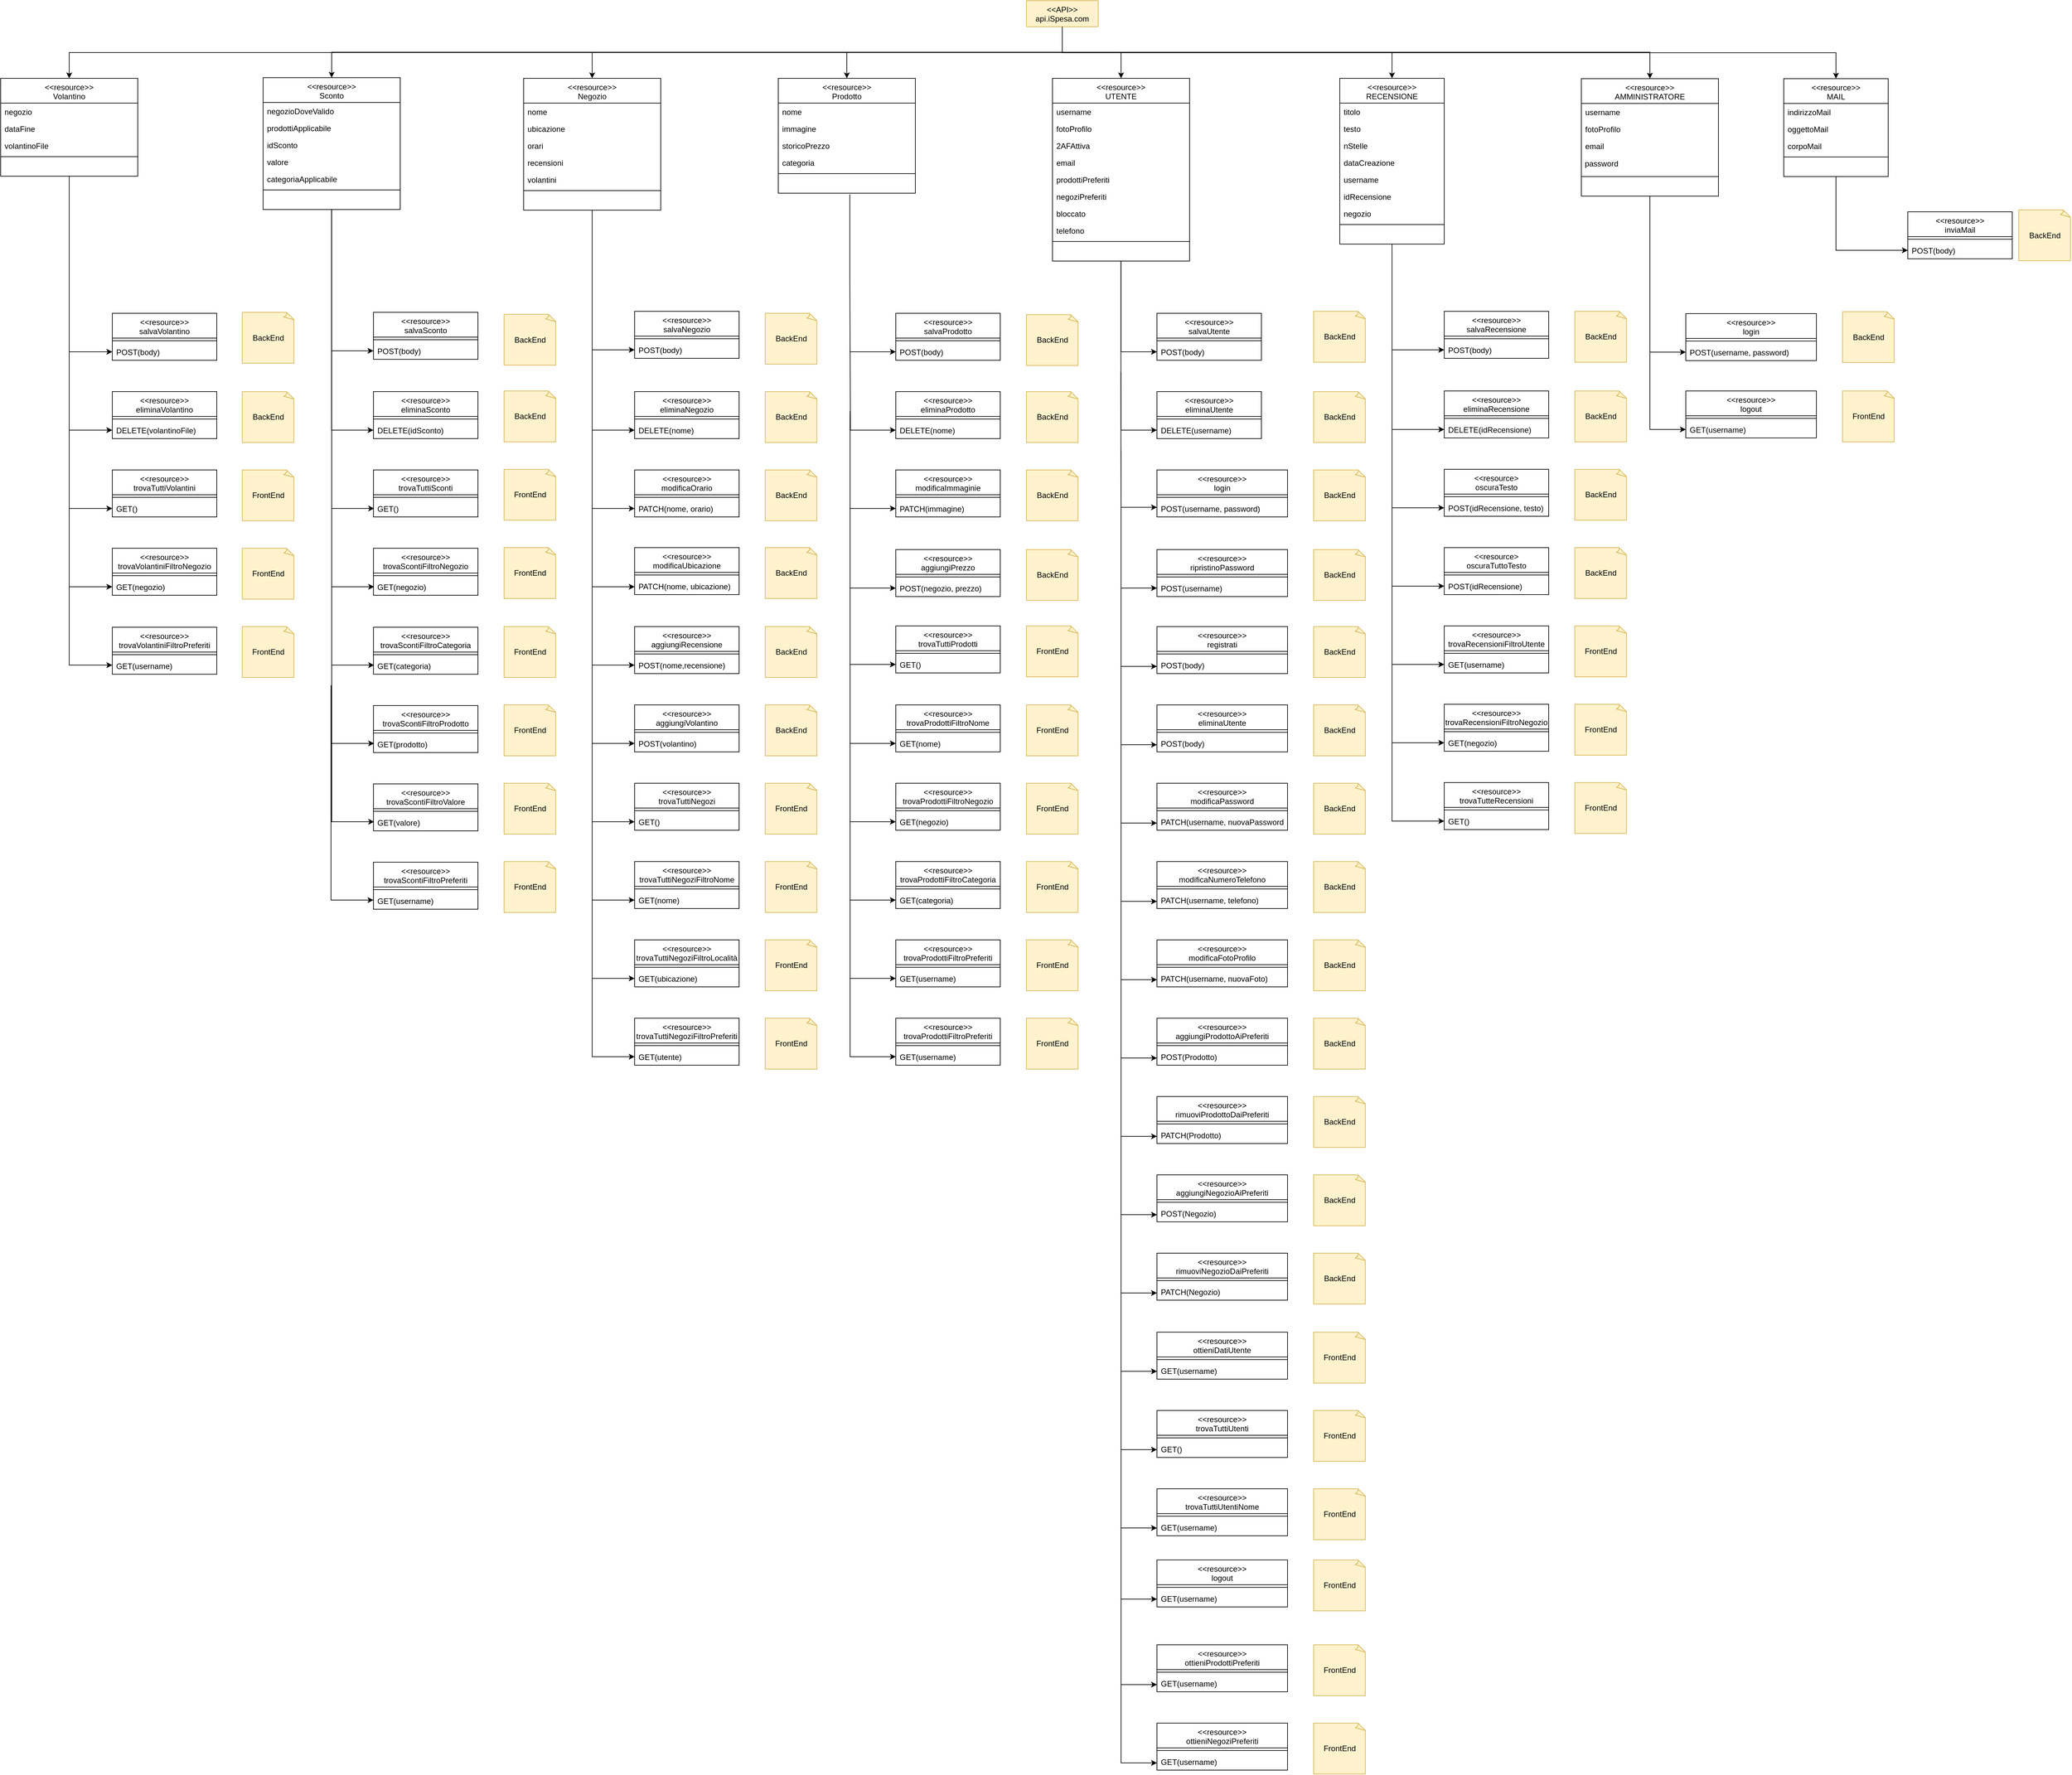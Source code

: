 <mxfile version="14.6.13" type="device"><diagram id="_862vTrFSodXhHTDiZU1" name="Pagina-1"><mxGraphModel dx="2255" dy="806" grid="1" gridSize="10" guides="1" tooltips="1" connect="1" arrows="1" fold="1" page="1" pageScale="1" pageWidth="1169" pageHeight="827" math="0" shadow="0"><root><mxCell id="0"/><mxCell id="1" parent="0"/><mxCell id="oDTb1s7yFBB89Jg6fHBy-37" style="edgeStyle=orthogonalEdgeStyle;rounded=0;orthogonalLoop=1;jettySize=auto;html=1;exitX=0.5;exitY=1;exitDx=0;exitDy=0;" parent="1" source="oDTb1s7yFBB89Jg6fHBy-2" target="oDTb1s7yFBB89Jg6fHBy-30" edge="1"><mxGeometry relative="1" as="geometry"/></mxCell><mxCell id="oDTb1s7yFBB89Jg6fHBy-112" style="edgeStyle=orthogonalEdgeStyle;rounded=0;orthogonalLoop=1;jettySize=auto;html=1;exitX=0.5;exitY=1;exitDx=0;exitDy=0;" parent="1" source="oDTb1s7yFBB89Jg6fHBy-2" target="oDTb1s7yFBB89Jg6fHBy-102" edge="1"><mxGeometry relative="1" as="geometry"/></mxCell><mxCell id="oDTb1s7yFBB89Jg6fHBy-240" style="edgeStyle=orthogonalEdgeStyle;rounded=0;orthogonalLoop=1;jettySize=auto;html=1;exitX=0.5;exitY=1;exitDx=0;exitDy=0;" parent="1" source="oDTb1s7yFBB89Jg6fHBy-2" target="oDTb1s7yFBB89Jg6fHBy-228" edge="1"><mxGeometry relative="1" as="geometry"/></mxCell><mxCell id="oDTb1s7yFBB89Jg6fHBy-305" style="edgeStyle=orthogonalEdgeStyle;rounded=0;orthogonalLoop=1;jettySize=auto;html=1;exitX=0.5;exitY=1;exitDx=0;exitDy=0;" parent="1" source="oDTb1s7yFBB89Jg6fHBy-2" target="oDTb1s7yFBB89Jg6fHBy-298" edge="1"><mxGeometry relative="1" as="geometry"/></mxCell><mxCell id="oDTb1s7yFBB89Jg6fHBy-373" style="edgeStyle=orthogonalEdgeStyle;rounded=0;orthogonalLoop=1;jettySize=auto;html=1;exitX=0.5;exitY=1;exitDx=0;exitDy=0;" parent="1" source="oDTb1s7yFBB89Jg6fHBy-2" target="oDTb1s7yFBB89Jg6fHBy-365" edge="1"><mxGeometry relative="1" as="geometry"/></mxCell><mxCell id="oDTb1s7yFBB89Jg6fHBy-440" style="edgeStyle=orthogonalEdgeStyle;rounded=0;orthogonalLoop=1;jettySize=auto;html=1;exitX=0.5;exitY=1;exitDx=0;exitDy=0;entryX=0.5;entryY=0;entryDx=0;entryDy=0;" parent="1" source="oDTb1s7yFBB89Jg6fHBy-2" target="oDTb1s7yFBB89Jg6fHBy-428" edge="1"><mxGeometry relative="1" as="geometry"/></mxCell><mxCell id="oDTb1s7yFBB89Jg6fHBy-485" style="edgeStyle=orthogonalEdgeStyle;rounded=0;orthogonalLoop=1;jettySize=auto;html=1;exitX=0.5;exitY=1;exitDx=0;exitDy=0;entryX=0.5;entryY=0;entryDx=0;entryDy=0;" parent="1" target="oDTb1s7yFBB89Jg6fHBy-469" edge="1"><mxGeometry relative="1" as="geometry"><mxPoint x="535" y="361" as="sourcePoint"/><mxPoint x="1584.994" y="441.5" as="targetPoint"/><Array as="points"><mxPoint x="535" y="400"/><mxPoint x="1435" y="400"/></Array></mxGeometry></mxCell><mxCell id="oDTb1s7yFBB89Jg6fHBy-2" value="&lt;&lt;API&gt;&gt;&#10;api.iSpesa.com" style="swimlane;fontStyle=0;align=center;verticalAlign=top;childLayout=stackLayout;horizontal=1;startSize=40;horizontalStack=0;resizeParent=1;resizeParentMax=0;resizeLast=0;collapsible=1;marginBottom=0;fillColor=#fff2cc;strokeColor=#d6b656;" parent="1" vertex="1" collapsed="1"><mxGeometry x="480" y="321" width="110" height="40" as="geometry"><mxRectangle x="480" y="321" width="160" height="92" as="alternateBounds"/></mxGeometry></mxCell><mxCell id="oDTb1s7yFBB89Jg6fHBy-3" value=" " style="text;strokeColor=#d6b656;fillColor=#fff2cc;align=left;verticalAlign=top;spacingLeft=4;spacingRight=4;overflow=hidden;rotatable=0;points=[[0,0.5],[1,0.5]];portConstraint=eastwest;" parent="oDTb1s7yFBB89Jg6fHBy-2" vertex="1"><mxGeometry y="40" width="110" height="26" as="geometry"/></mxCell><mxCell id="oDTb1s7yFBB89Jg6fHBy-5" value=" " style="text;strokeColor=#d6b656;fillColor=#fff2cc;align=left;verticalAlign=top;spacingLeft=4;spacingRight=4;overflow=hidden;rotatable=0;points=[[0,0.5],[1,0.5]];portConstraint=eastwest;" parent="oDTb1s7yFBB89Jg6fHBy-2" vertex="1"><mxGeometry y="66" width="110" height="26" as="geometry"/></mxCell><mxCell id="oDTb1s7yFBB89Jg6fHBy-9" value="&lt;&lt;resource&gt;&gt;&#10;MAIL" style="swimlane;fontStyle=0;align=center;verticalAlign=top;childLayout=stackLayout;horizontal=1;startSize=38;horizontalStack=0;resizeParent=1;resizeParentMax=0;resizeLast=0;collapsible=1;marginBottom=0;rounded=0;strokeColor=#000000;" parent="1" vertex="1"><mxGeometry x="1640" y="440.5" width="160" height="150" as="geometry"/></mxCell><mxCell id="oDTb1s7yFBB89Jg6fHBy-14" value="indirizzoMail" style="text;strokeColor=none;fillColor=none;align=left;verticalAlign=top;spacingLeft=4;spacingRight=4;overflow=hidden;rotatable=0;points=[[0,0.5],[1,0.5]];portConstraint=eastwest;" parent="oDTb1s7yFBB89Jg6fHBy-9" vertex="1"><mxGeometry y="38" width="160" height="26" as="geometry"/></mxCell><mxCell id="oDTb1s7yFBB89Jg6fHBy-27" value="oggettoMail" style="text;strokeColor=none;fillColor=none;align=left;verticalAlign=top;spacingLeft=4;spacingRight=4;overflow=hidden;rotatable=0;points=[[0,0.5],[1,0.5]];portConstraint=eastwest;" parent="oDTb1s7yFBB89Jg6fHBy-9" vertex="1"><mxGeometry y="64" width="160" height="26" as="geometry"/></mxCell><mxCell id="oDTb1s7yFBB89Jg6fHBy-28" value="corpoMail" style="text;strokeColor=none;fillColor=none;align=left;verticalAlign=top;spacingLeft=4;spacingRight=4;overflow=hidden;rotatable=0;points=[[0,0.5],[1,0.5]];portConstraint=eastwest;" parent="oDTb1s7yFBB89Jg6fHBy-9" vertex="1"><mxGeometry y="90" width="160" height="26" as="geometry"/></mxCell><mxCell id="oDTb1s7yFBB89Jg6fHBy-11" value="" style="line;strokeWidth=1;fillColor=none;align=left;verticalAlign=middle;spacingTop=-1;spacingLeft=3;spacingRight=3;rotatable=0;labelPosition=right;points=[];portConstraint=eastwest;" parent="oDTb1s7yFBB89Jg6fHBy-9" vertex="1"><mxGeometry y="116" width="160" height="8" as="geometry"/></mxCell><mxCell id="oDTb1s7yFBB89Jg6fHBy-10" value=" " style="text;strokeColor=none;fillColor=none;align=left;verticalAlign=top;spacingLeft=4;spacingRight=4;overflow=hidden;rotatable=0;points=[[0,0.5],[1,0.5]];portConstraint=eastwest;" parent="oDTb1s7yFBB89Jg6fHBy-9" vertex="1"><mxGeometry y="124" width="160" height="26" as="geometry"/></mxCell><mxCell id="oDTb1s7yFBB89Jg6fHBy-13" style="edgeStyle=orthogonalEdgeStyle;rounded=0;orthogonalLoop=1;jettySize=auto;html=1;exitX=0.5;exitY=1;exitDx=0;exitDy=0;entryX=0.5;entryY=0;entryDx=0;entryDy=0;" parent="1" source="oDTb1s7yFBB89Jg6fHBy-2" target="oDTb1s7yFBB89Jg6fHBy-9" edge="1"><mxGeometry relative="1" as="geometry"/></mxCell><mxCell id="oDTb1s7yFBB89Jg6fHBy-26" value="" style="endArrow=classic;html=1;edgeStyle=orthogonalEdgeStyle;rounded=0;exitX=0.5;exitY=1;exitDx=0;exitDy=0;exitPerimeter=0;" parent="1" source="oDTb1s7yFBB89Jg6fHBy-10" target="oDTb1s7yFBB89Jg6fHBy-57" edge="1"><mxGeometry width="50" height="50" relative="1" as="geometry"><mxPoint x="1870" y="610" as="sourcePoint"/><mxPoint x="1980.0" y="721" as="targetPoint"/></mxGeometry></mxCell><mxCell id="oDTb1s7yFBB89Jg6fHBy-29" value="BackEnd" style="whiteSpace=wrap;html=1;shape=mxgraph.basic.document;rounded=0;strokeColor=#d6b656;fillColor=#fff2cc;" parent="1" vertex="1"><mxGeometry x="2000" y="641.5" width="80" height="78" as="geometry"/></mxCell><mxCell id="oDTb1s7yFBB89Jg6fHBy-30" value="&lt;&lt;resource&gt;&gt;&#10;RECENSIONE" style="swimlane;fontStyle=0;align=center;verticalAlign=top;childLayout=stackLayout;horizontal=1;startSize=38;horizontalStack=0;resizeParent=1;resizeParentMax=0;resizeLast=0;collapsible=1;marginBottom=0;rounded=0;strokeColor=#000000;" parent="1" vertex="1"><mxGeometry x="960" y="440" width="160" height="254" as="geometry"/></mxCell><mxCell id="oDTb1s7yFBB89Jg6fHBy-31" value="titolo" style="text;strokeColor=none;fillColor=none;align=left;verticalAlign=top;spacingLeft=4;spacingRight=4;overflow=hidden;rotatable=0;points=[[0,0.5],[1,0.5]];portConstraint=eastwest;" parent="oDTb1s7yFBB89Jg6fHBy-30" vertex="1"><mxGeometry y="38" width="160" height="26" as="geometry"/></mxCell><mxCell id="oDTb1s7yFBB89Jg6fHBy-32" value="testo" style="text;strokeColor=none;fillColor=none;align=left;verticalAlign=top;spacingLeft=4;spacingRight=4;overflow=hidden;rotatable=0;points=[[0,0.5],[1,0.5]];portConstraint=eastwest;" parent="oDTb1s7yFBB89Jg6fHBy-30" vertex="1"><mxGeometry y="64" width="160" height="26" as="geometry"/></mxCell><mxCell id="oDTb1s7yFBB89Jg6fHBy-33" value="nStelle" style="text;strokeColor=none;fillColor=none;align=left;verticalAlign=top;spacingLeft=4;spacingRight=4;overflow=hidden;rotatable=0;points=[[0,0.5],[1,0.5]];portConstraint=eastwest;" parent="oDTb1s7yFBB89Jg6fHBy-30" vertex="1"><mxGeometry y="90" width="160" height="26" as="geometry"/></mxCell><mxCell id="oDTb1s7yFBB89Jg6fHBy-38" value="dataCreazione" style="text;strokeColor=none;fillColor=none;align=left;verticalAlign=top;spacingLeft=4;spacingRight=4;overflow=hidden;rotatable=0;points=[[0,0.5],[1,0.5]];portConstraint=eastwest;" parent="oDTb1s7yFBB89Jg6fHBy-30" vertex="1"><mxGeometry y="116" width="160" height="26" as="geometry"/></mxCell><mxCell id="oDTb1s7yFBB89Jg6fHBy-39" value="username" style="text;strokeColor=none;fillColor=none;align=left;verticalAlign=top;spacingLeft=4;spacingRight=4;overflow=hidden;rotatable=0;points=[[0,0.5],[1,0.5]];portConstraint=eastwest;" parent="oDTb1s7yFBB89Jg6fHBy-30" vertex="1"><mxGeometry y="142" width="160" height="26" as="geometry"/></mxCell><mxCell id="oDTb1s7yFBB89Jg6fHBy-40" value="idRecensione" style="text;strokeColor=none;fillColor=none;align=left;verticalAlign=top;spacingLeft=4;spacingRight=4;overflow=hidden;rotatable=0;points=[[0,0.5],[1,0.5]];portConstraint=eastwest;" parent="oDTb1s7yFBB89Jg6fHBy-30" vertex="1"><mxGeometry y="168" width="160" height="26" as="geometry"/></mxCell><mxCell id="oDTb1s7yFBB89Jg6fHBy-41" value="negozio" style="text;strokeColor=none;fillColor=none;align=left;verticalAlign=top;spacingLeft=4;spacingRight=4;overflow=hidden;rotatable=0;points=[[0,0.5],[1,0.5]];portConstraint=eastwest;" parent="oDTb1s7yFBB89Jg6fHBy-30" vertex="1"><mxGeometry y="194" width="160" height="26" as="geometry"/></mxCell><mxCell id="oDTb1s7yFBB89Jg6fHBy-34" value="" style="line;strokeWidth=1;fillColor=none;align=left;verticalAlign=middle;spacingTop=-1;spacingLeft=3;spacingRight=3;rotatable=0;labelPosition=right;points=[];portConstraint=eastwest;" parent="oDTb1s7yFBB89Jg6fHBy-30" vertex="1"><mxGeometry y="220" width="160" height="8" as="geometry"/></mxCell><mxCell id="oDTb1s7yFBB89Jg6fHBy-35" value=" " style="text;strokeColor=none;fillColor=none;align=left;verticalAlign=top;spacingLeft=4;spacingRight=4;overflow=hidden;rotatable=0;points=[[0,0.5],[1,0.5]];portConstraint=eastwest;" parent="oDTb1s7yFBB89Jg6fHBy-30" vertex="1"><mxGeometry y="228" width="160" height="26" as="geometry"/></mxCell><mxCell id="oDTb1s7yFBB89Jg6fHBy-52" value="&lt;&lt;resource&gt;&gt;&#10;inviaMail" style="swimlane;fontStyle=0;align=center;verticalAlign=top;childLayout=stackLayout;horizontal=1;startSize=38;horizontalStack=0;resizeParent=1;resizeParentMax=0;resizeLast=0;collapsible=1;marginBottom=0;rounded=0;strokeColor=#000000;" parent="1" vertex="1"><mxGeometry x="1830" y="644.5" width="160" height="72" as="geometry"/></mxCell><mxCell id="oDTb1s7yFBB89Jg6fHBy-56" value="" style="line;strokeWidth=1;fillColor=none;align=left;verticalAlign=middle;spacingTop=-1;spacingLeft=3;spacingRight=3;rotatable=0;labelPosition=right;points=[];portConstraint=eastwest;" parent="oDTb1s7yFBB89Jg6fHBy-52" vertex="1"><mxGeometry y="38" width="160" height="8" as="geometry"/></mxCell><mxCell id="oDTb1s7yFBB89Jg6fHBy-57" value="POST(body)" style="text;strokeColor=none;fillColor=none;align=left;verticalAlign=top;spacingLeft=4;spacingRight=4;overflow=hidden;rotatable=0;points=[[0,0.5],[1,0.5]];portConstraint=eastwest;" parent="oDTb1s7yFBB89Jg6fHBy-52" vertex="1"><mxGeometry y="46" width="160" height="26" as="geometry"/></mxCell><mxCell id="oDTb1s7yFBB89Jg6fHBy-59" value="&lt;&lt;resource&gt;&gt;&#10;salvaRecensione" style="swimlane;fontStyle=0;align=center;verticalAlign=top;childLayout=stackLayout;horizontal=1;startSize=38;horizontalStack=0;resizeParent=1;resizeParentMax=0;resizeLast=0;collapsible=1;marginBottom=0;rounded=0;strokeColor=#000000;" parent="1" vertex="1"><mxGeometry x="1120" y="797" width="160" height="72" as="geometry"/></mxCell><mxCell id="oDTb1s7yFBB89Jg6fHBy-60" value="" style="line;strokeWidth=1;fillColor=none;align=left;verticalAlign=middle;spacingTop=-1;spacingLeft=3;spacingRight=3;rotatable=0;labelPosition=right;points=[];portConstraint=eastwest;" parent="oDTb1s7yFBB89Jg6fHBy-59" vertex="1"><mxGeometry y="38" width="160" height="8" as="geometry"/></mxCell><mxCell id="oDTb1s7yFBB89Jg6fHBy-61" value="POST(body)" style="text;strokeColor=none;fillColor=none;align=left;verticalAlign=top;spacingLeft=4;spacingRight=4;overflow=hidden;rotatable=0;points=[[0,0.5],[1,0.5]];portConstraint=eastwest;" parent="oDTb1s7yFBB89Jg6fHBy-59" vertex="1"><mxGeometry y="46" width="160" height="26" as="geometry"/></mxCell><mxCell id="oDTb1s7yFBB89Jg6fHBy-62" value="" style="endArrow=classic;html=1;edgeStyle=orthogonalEdgeStyle;rounded=0;exitX=0.5;exitY=1;exitDx=0;exitDy=0;entryX=0;entryY=0.5;entryDx=0;entryDy=0;" parent="1" source="oDTb1s7yFBB89Jg6fHBy-30" target="oDTb1s7yFBB89Jg6fHBy-61" edge="1"><mxGeometry width="50" height="50" relative="1" as="geometry"><mxPoint x="1040" y="734" as="sourcePoint"/><mxPoint x="1080" y="827.004" as="targetPoint"/><Array as="points"><mxPoint x="1040" y="856"/></Array></mxGeometry></mxCell><mxCell id="oDTb1s7yFBB89Jg6fHBy-63" value="&lt;&lt;resource&gt;&gt;&#10;eliminaRecensione" style="swimlane;fontStyle=0;align=center;verticalAlign=top;childLayout=stackLayout;horizontal=1;startSize=38;horizontalStack=0;resizeParent=1;resizeParentMax=0;resizeLast=0;collapsible=1;marginBottom=0;rounded=0;strokeColor=#000000;" parent="1" vertex="1"><mxGeometry x="1120" y="919" width="160" height="72" as="geometry"/></mxCell><mxCell id="oDTb1s7yFBB89Jg6fHBy-64" value="" style="line;strokeWidth=1;fillColor=none;align=left;verticalAlign=middle;spacingTop=-1;spacingLeft=3;spacingRight=3;rotatable=0;labelPosition=right;points=[];portConstraint=eastwest;" parent="oDTb1s7yFBB89Jg6fHBy-63" vertex="1"><mxGeometry y="38" width="160" height="8" as="geometry"/></mxCell><mxCell id="oDTb1s7yFBB89Jg6fHBy-65" value="DELETE(idRecensione)" style="text;strokeColor=none;fillColor=none;align=left;verticalAlign=top;spacingLeft=4;spacingRight=4;overflow=hidden;rotatable=0;points=[[0,0.5],[1,0.5]];portConstraint=eastwest;" parent="oDTb1s7yFBB89Jg6fHBy-63" vertex="1"><mxGeometry y="46" width="160" height="26" as="geometry"/></mxCell><mxCell id="oDTb1s7yFBB89Jg6fHBy-66" value="" style="endArrow=classic;html=1;edgeStyle=orthogonalEdgeStyle;rounded=0;entryX=0;entryY=0.5;entryDx=0;entryDy=0;" parent="1" target="oDTb1s7yFBB89Jg6fHBy-65" edge="1"><mxGeometry width="50" height="50" relative="1" as="geometry"><mxPoint x="1040" y="810" as="sourcePoint"/><mxPoint x="1090" y="925" as="targetPoint"/><Array as="points"><mxPoint x="1040" y="827"/><mxPoint x="1040" y="929"/></Array></mxGeometry></mxCell><mxCell id="oDTb1s7yFBB89Jg6fHBy-67" value="&lt;&lt;resource&gt;&gt;&#10;trovaRecensioniFiltroUtente" style="swimlane;fontStyle=0;align=center;verticalAlign=top;childLayout=stackLayout;horizontal=1;startSize=38;horizontalStack=0;resizeParent=1;resizeParentMax=0;resizeLast=0;collapsible=1;marginBottom=0;rounded=0;strokeColor=#000000;" parent="1" vertex="1"><mxGeometry x="1120" y="1279" width="160" height="72" as="geometry"/></mxCell><mxCell id="oDTb1s7yFBB89Jg6fHBy-68" value="" style="line;strokeWidth=1;fillColor=none;align=left;verticalAlign=middle;spacingTop=-1;spacingLeft=3;spacingRight=3;rotatable=0;labelPosition=right;points=[];portConstraint=eastwest;" parent="oDTb1s7yFBB89Jg6fHBy-67" vertex="1"><mxGeometry y="38" width="160" height="8" as="geometry"/></mxCell><mxCell id="oDTb1s7yFBB89Jg6fHBy-69" value="GET(username)" style="text;strokeColor=none;fillColor=none;align=left;verticalAlign=top;spacingLeft=4;spacingRight=4;overflow=hidden;rotatable=0;points=[[0,0.5],[1,0.5]];portConstraint=eastwest;" parent="oDTb1s7yFBB89Jg6fHBy-67" vertex="1"><mxGeometry y="46" width="160" height="26" as="geometry"/></mxCell><mxCell id="oDTb1s7yFBB89Jg6fHBy-70" value="&lt;&lt;resource&gt;&gt;&#10;trovaRecensioniFiltroNegozio" style="swimlane;fontStyle=0;align=center;verticalAlign=top;childLayout=stackLayout;horizontal=1;startSize=38;horizontalStack=0;resizeParent=1;resizeParentMax=0;resizeLast=0;collapsible=1;marginBottom=0;rounded=0;strokeColor=#000000;" parent="1" vertex="1"><mxGeometry x="1120" y="1399" width="160" height="72" as="geometry"/></mxCell><mxCell id="oDTb1s7yFBB89Jg6fHBy-71" value="" style="line;strokeWidth=1;fillColor=none;align=left;verticalAlign=middle;spacingTop=-1;spacingLeft=3;spacingRight=3;rotatable=0;labelPosition=right;points=[];portConstraint=eastwest;" parent="oDTb1s7yFBB89Jg6fHBy-70" vertex="1"><mxGeometry y="38" width="160" height="8" as="geometry"/></mxCell><mxCell id="oDTb1s7yFBB89Jg6fHBy-72" value="GET(negozio)" style="text;strokeColor=none;fillColor=none;align=left;verticalAlign=top;spacingLeft=4;spacingRight=4;overflow=hidden;rotatable=0;points=[[0,0.5],[1,0.5]];portConstraint=eastwest;" parent="oDTb1s7yFBB89Jg6fHBy-70" vertex="1"><mxGeometry y="46" width="160" height="26" as="geometry"/></mxCell><mxCell id="oDTb1s7yFBB89Jg6fHBy-73" value="&lt;&lt;resource&gt;&gt;&#10;trovaTutteRecensioni" style="swimlane;fontStyle=0;align=center;verticalAlign=top;childLayout=stackLayout;horizontal=1;startSize=38;horizontalStack=0;resizeParent=1;resizeParentMax=0;resizeLast=0;collapsible=1;marginBottom=0;rounded=0;strokeColor=#000000;" parent="1" vertex="1"><mxGeometry x="1120" y="1519" width="160" height="72" as="geometry"/></mxCell><mxCell id="oDTb1s7yFBB89Jg6fHBy-74" value="" style="line;strokeWidth=1;fillColor=none;align=left;verticalAlign=middle;spacingTop=-1;spacingLeft=3;spacingRight=3;rotatable=0;labelPosition=right;points=[];portConstraint=eastwest;" parent="oDTb1s7yFBB89Jg6fHBy-73" vertex="1"><mxGeometry y="38" width="160" height="8" as="geometry"/></mxCell><mxCell id="oDTb1s7yFBB89Jg6fHBy-75" value="GET()" style="text;strokeColor=none;fillColor=none;align=left;verticalAlign=top;spacingLeft=4;spacingRight=4;overflow=hidden;rotatable=0;points=[[0,0.5],[1,0.5]];portConstraint=eastwest;" parent="oDTb1s7yFBB89Jg6fHBy-73" vertex="1"><mxGeometry y="46" width="160" height="26" as="geometry"/></mxCell><mxCell id="oDTb1s7yFBB89Jg6fHBy-76" value="" style="endArrow=classic;html=1;edgeStyle=orthogonalEdgeStyle;rounded=0;" parent="1" target="oDTb1s7yFBB89Jg6fHBy-69" edge="1"><mxGeometry width="50" height="50" relative="1" as="geometry"><mxPoint x="1040" y="1170" as="sourcePoint"/><mxPoint x="1120.0" y="1299" as="targetPoint"/><Array as="points"><mxPoint x="1040" y="1338"/></Array></mxGeometry></mxCell><mxCell id="oDTb1s7yFBB89Jg6fHBy-77" value="" style="endArrow=classic;html=1;edgeStyle=orthogonalEdgeStyle;rounded=0;" parent="1" target="oDTb1s7yFBB89Jg6fHBy-72" edge="1"><mxGeometry width="50" height="50" relative="1" as="geometry"><mxPoint x="1040" y="1290" as="sourcePoint"/><mxPoint x="1120.0" y="1419" as="targetPoint"/><Array as="points"><mxPoint x="1040" y="1458"/></Array></mxGeometry></mxCell><mxCell id="oDTb1s7yFBB89Jg6fHBy-78" value="" style="endArrow=classic;html=1;edgeStyle=orthogonalEdgeStyle;rounded=0;" parent="1" target="oDTb1s7yFBB89Jg6fHBy-75" edge="1"><mxGeometry width="50" height="50" relative="1" as="geometry"><mxPoint x="1040" y="1410" as="sourcePoint"/><mxPoint x="1120.0" y="1539" as="targetPoint"/><Array as="points"><mxPoint x="1040" y="1578"/></Array></mxGeometry></mxCell><mxCell id="oDTb1s7yFBB89Jg6fHBy-79" value="BackEnd" style="whiteSpace=wrap;html=1;shape=mxgraph.basic.document;rounded=0;strokeColor=#d6b656;fillColor=#fff2cc;" parent="1" vertex="1"><mxGeometry x="1320" y="797" width="80" height="78" as="geometry"/></mxCell><mxCell id="oDTb1s7yFBB89Jg6fHBy-80" value="BackEnd" style="whiteSpace=wrap;html=1;shape=mxgraph.basic.document;rounded=0;strokeColor=#d6b656;fillColor=#fff2cc;" parent="1" vertex="1"><mxGeometry x="1320" y="1039" width="80" height="78" as="geometry"/></mxCell><mxCell id="oDTb1s7yFBB89Jg6fHBy-82" value="FrontEnd" style="whiteSpace=wrap;html=1;shape=mxgraph.basic.document;rounded=0;strokeColor=#d6b656;fillColor=#fff2cc;" parent="1" vertex="1"><mxGeometry x="1320" y="1279" width="80" height="78" as="geometry"/></mxCell><mxCell id="oDTb1s7yFBB89Jg6fHBy-83" value="FrontEnd" style="whiteSpace=wrap;html=1;shape=mxgraph.basic.document;rounded=0;strokeColor=#d6b656;fillColor=#fff2cc;" parent="1" vertex="1"><mxGeometry x="1320" y="1399" width="80" height="78" as="geometry"/></mxCell><mxCell id="oDTb1s7yFBB89Jg6fHBy-84" value="FrontEnd" style="whiteSpace=wrap;html=1;shape=mxgraph.basic.document;rounded=0;strokeColor=#d6b656;fillColor=#fff2cc;" parent="1" vertex="1"><mxGeometry x="1320" y="1519" width="80" height="78" as="geometry"/></mxCell><mxCell id="oDTb1s7yFBB89Jg6fHBy-88" value="&lt;&lt;resource&gt;&#10;oscuraTesto" style="swimlane;fontStyle=0;align=center;verticalAlign=top;childLayout=stackLayout;horizontal=1;startSize=38;horizontalStack=0;resizeParent=1;resizeParentMax=0;resizeLast=0;collapsible=1;marginBottom=0;rounded=0;strokeColor=#000000;" parent="1" vertex="1"><mxGeometry x="1120" y="1039" width="160" height="72" as="geometry"/></mxCell><mxCell id="oDTb1s7yFBB89Jg6fHBy-89" value="" style="line;strokeWidth=1;fillColor=none;align=left;verticalAlign=middle;spacingTop=-1;spacingLeft=3;spacingRight=3;rotatable=0;labelPosition=right;points=[];portConstraint=eastwest;" parent="oDTb1s7yFBB89Jg6fHBy-88" vertex="1"><mxGeometry y="38" width="160" height="8" as="geometry"/></mxCell><mxCell id="oDTb1s7yFBB89Jg6fHBy-90" value="POST(idRecensione, testo)" style="text;strokeColor=none;fillColor=none;align=left;verticalAlign=top;spacingLeft=4;spacingRight=4;overflow=hidden;rotatable=0;points=[[0,0.5],[1,0.5]];portConstraint=eastwest;" parent="oDTb1s7yFBB89Jg6fHBy-88" vertex="1"><mxGeometry y="46" width="160" height="26" as="geometry"/></mxCell><mxCell id="oDTb1s7yFBB89Jg6fHBy-91" value="" style="endArrow=classic;html=1;edgeStyle=orthogonalEdgeStyle;rounded=0;entryX=0;entryY=0.5;entryDx=0;entryDy=0;" parent="1" target="oDTb1s7yFBB89Jg6fHBy-90" edge="1"><mxGeometry width="50" height="50" relative="1" as="geometry"><mxPoint x="1040" y="930" as="sourcePoint"/><mxPoint x="1090" y="1045" as="targetPoint"/><Array as="points"><mxPoint x="1040" y="947"/><mxPoint x="1040" y="1049"/></Array></mxGeometry></mxCell><mxCell id="oDTb1s7yFBB89Jg6fHBy-92" value="&lt;&lt;resource&gt;&#10;oscuraTuttoTesto" style="swimlane;fontStyle=0;align=center;verticalAlign=top;childLayout=stackLayout;horizontal=1;startSize=38;horizontalStack=0;resizeParent=1;resizeParentMax=0;resizeLast=0;collapsible=1;marginBottom=0;rounded=0;strokeColor=#000000;" parent="1" vertex="1"><mxGeometry x="1120" y="1159" width="160" height="72" as="geometry"/></mxCell><mxCell id="oDTb1s7yFBB89Jg6fHBy-93" value="" style="line;strokeWidth=1;fillColor=none;align=left;verticalAlign=middle;spacingTop=-1;spacingLeft=3;spacingRight=3;rotatable=0;labelPosition=right;points=[];portConstraint=eastwest;" parent="oDTb1s7yFBB89Jg6fHBy-92" vertex="1"><mxGeometry y="38" width="160" height="8" as="geometry"/></mxCell><mxCell id="oDTb1s7yFBB89Jg6fHBy-94" value="POST(idRecensione)" style="text;strokeColor=none;fillColor=none;align=left;verticalAlign=top;spacingLeft=4;spacingRight=4;overflow=hidden;rotatable=0;points=[[0,0.5],[1,0.5]];portConstraint=eastwest;" parent="oDTb1s7yFBB89Jg6fHBy-92" vertex="1"><mxGeometry y="46" width="160" height="26" as="geometry"/></mxCell><mxCell id="oDTb1s7yFBB89Jg6fHBy-95" value="" style="endArrow=classic;html=1;edgeStyle=orthogonalEdgeStyle;rounded=0;entryX=0;entryY=0.5;entryDx=0;entryDy=0;" parent="1" target="oDTb1s7yFBB89Jg6fHBy-94" edge="1"><mxGeometry width="50" height="50" relative="1" as="geometry"><mxPoint x="1040" y="1050" as="sourcePoint"/><mxPoint x="1090" y="1165" as="targetPoint"/><Array as="points"><mxPoint x="1040" y="1067"/><mxPoint x="1040" y="1169"/></Array></mxGeometry></mxCell><mxCell id="oDTb1s7yFBB89Jg6fHBy-100" value="BackEnd" style="whiteSpace=wrap;html=1;shape=mxgraph.basic.document;rounded=0;strokeColor=#d6b656;fillColor=#fff2cc;" parent="1" vertex="1"><mxGeometry x="1320" y="919" width="80" height="78" as="geometry"/></mxCell><mxCell id="oDTb1s7yFBB89Jg6fHBy-101" value="BackEnd" style="whiteSpace=wrap;html=1;shape=mxgraph.basic.document;rounded=0;strokeColor=#d6b656;fillColor=#fff2cc;" parent="1" vertex="1"><mxGeometry x="1320" y="1159" width="80" height="78" as="geometry"/></mxCell><mxCell id="oDTb1s7yFBB89Jg6fHBy-127" style="edgeStyle=orthogonalEdgeStyle;rounded=0;orthogonalLoop=1;jettySize=auto;html=1;exitX=0.5;exitY=1;exitDx=0;exitDy=0;entryX=0;entryY=0.5;entryDx=0;entryDy=0;" parent="1" source="oDTb1s7yFBB89Jg6fHBy-102" target="oDTb1s7yFBB89Jg6fHBy-126" edge="1"><mxGeometry relative="1" as="geometry"/></mxCell><mxCell id="oDTb1s7yFBB89Jg6fHBy-102" value="&lt;&lt;resource&gt;&gt;&#10;UTENTE" style="swimlane;fontStyle=0;align=center;verticalAlign=top;childLayout=stackLayout;horizontal=1;startSize=38;horizontalStack=0;resizeParent=1;resizeParentMax=0;resizeLast=0;collapsible=1;marginBottom=0;rounded=0;strokeColor=#000000;" parent="1" vertex="1"><mxGeometry x="520" y="440" width="210" height="280" as="geometry"><mxRectangle x="576" y="462" width="110" height="38" as="alternateBounds"/></mxGeometry></mxCell><mxCell id="oDTb1s7yFBB89Jg6fHBy-113" value="username" style="text;align=left;verticalAlign=top;spacingLeft=4;spacingRight=4;overflow=hidden;rotatable=0;points=[[0,0.5],[1,0.5]];portConstraint=eastwest;" parent="oDTb1s7yFBB89Jg6fHBy-102" vertex="1"><mxGeometry y="38" width="210" height="26" as="geometry"/></mxCell><mxCell id="oDTb1s7yFBB89Jg6fHBy-114" value="fotoProfilo" style="text;align=left;verticalAlign=top;spacingLeft=4;spacingRight=4;overflow=hidden;rotatable=0;points=[[0,0.5],[1,0.5]];portConstraint=eastwest;" parent="oDTb1s7yFBB89Jg6fHBy-102" vertex="1"><mxGeometry y="64" width="210" height="26" as="geometry"/></mxCell><mxCell id="oDTb1s7yFBB89Jg6fHBy-115" value="2AFAttiva" style="text;align=left;verticalAlign=top;spacingLeft=4;spacingRight=4;overflow=hidden;rotatable=0;points=[[0,0.5],[1,0.5]];portConstraint=eastwest;" parent="oDTb1s7yFBB89Jg6fHBy-102" vertex="1"><mxGeometry y="90" width="210" height="26" as="geometry"/></mxCell><mxCell id="oDTb1s7yFBB89Jg6fHBy-116" value="email" style="text;align=left;verticalAlign=top;spacingLeft=4;spacingRight=4;overflow=hidden;rotatable=0;points=[[0,0.5],[1,0.5]];portConstraint=eastwest;" parent="oDTb1s7yFBB89Jg6fHBy-102" vertex="1"><mxGeometry y="116" width="210" height="26" as="geometry"/></mxCell><mxCell id="oDTb1s7yFBB89Jg6fHBy-119" value="prodottiPreferiti" style="text;align=left;verticalAlign=top;spacingLeft=4;spacingRight=4;overflow=hidden;rotatable=0;points=[[0,0.5],[1,0.5]];portConstraint=eastwest;" parent="oDTb1s7yFBB89Jg6fHBy-102" vertex="1"><mxGeometry y="142" width="210" height="26" as="geometry"/></mxCell><mxCell id="oDTb1s7yFBB89Jg6fHBy-120" value="negoziPreferiti" style="text;align=left;verticalAlign=top;spacingLeft=4;spacingRight=4;overflow=hidden;rotatable=0;points=[[0,0.5],[1,0.5]];portConstraint=eastwest;" parent="oDTb1s7yFBB89Jg6fHBy-102" vertex="1"><mxGeometry y="168" width="210" height="26" as="geometry"/></mxCell><mxCell id="oDTb1s7yFBB89Jg6fHBy-118" value="bloccato" style="text;align=left;verticalAlign=top;spacingLeft=4;spacingRight=4;overflow=hidden;rotatable=0;points=[[0,0.5],[1,0.5]];portConstraint=eastwest;" parent="oDTb1s7yFBB89Jg6fHBy-102" vertex="1"><mxGeometry y="194" width="210" height="26" as="geometry"/></mxCell><mxCell id="oDTb1s7yFBB89Jg6fHBy-117" value="telefono" style="text;align=left;verticalAlign=top;spacingLeft=4;spacingRight=4;overflow=hidden;rotatable=0;points=[[0,0.5],[1,0.5]];portConstraint=eastwest;" parent="oDTb1s7yFBB89Jg6fHBy-102" vertex="1"><mxGeometry y="220" width="210" height="26" as="geometry"/></mxCell><mxCell id="oDTb1s7yFBB89Jg6fHBy-110" value="" style="line;strokeWidth=1;fillColor=none;align=left;verticalAlign=middle;spacingTop=-1;spacingLeft=3;spacingRight=3;rotatable=0;labelPosition=right;points=[];portConstraint=eastwest;" parent="oDTb1s7yFBB89Jg6fHBy-102" vertex="1"><mxGeometry y="246" width="210" height="8" as="geometry"/></mxCell><mxCell id="oDTb1s7yFBB89Jg6fHBy-111" value=" " style="text;strokeColor=none;fillColor=none;align=left;verticalAlign=top;spacingLeft=4;spacingRight=4;overflow=hidden;rotatable=0;points=[[0,0.5],[1,0.5]];portConstraint=eastwest;" parent="oDTb1s7yFBB89Jg6fHBy-102" vertex="1"><mxGeometry y="254" width="210" height="26" as="geometry"/></mxCell><mxCell id="oDTb1s7yFBB89Jg6fHBy-124" value="&lt;&lt;resource&gt;&gt;&#10;salvaUtente" style="swimlane;fontStyle=0;align=center;verticalAlign=top;childLayout=stackLayout;horizontal=1;startSize=38;horizontalStack=0;resizeParent=1;resizeParentMax=0;resizeLast=0;collapsible=1;marginBottom=0;rounded=0;strokeColor=#000000;" parent="1" vertex="1"><mxGeometry x="680" y="800" width="160" height="72" as="geometry"/></mxCell><mxCell id="oDTb1s7yFBB89Jg6fHBy-125" value="" style="line;strokeWidth=1;fillColor=none;align=left;verticalAlign=middle;spacingTop=-1;spacingLeft=3;spacingRight=3;rotatable=0;labelPosition=right;points=[];portConstraint=eastwest;" parent="oDTb1s7yFBB89Jg6fHBy-124" vertex="1"><mxGeometry y="38" width="160" height="8" as="geometry"/></mxCell><mxCell id="oDTb1s7yFBB89Jg6fHBy-126" value="POST(body)" style="text;strokeColor=none;fillColor=none;align=left;verticalAlign=top;spacingLeft=4;spacingRight=4;overflow=hidden;rotatable=0;points=[[0,0.5],[1,0.5]];portConstraint=eastwest;" parent="oDTb1s7yFBB89Jg6fHBy-124" vertex="1"><mxGeometry y="46" width="160" height="26" as="geometry"/></mxCell><mxCell id="oDTb1s7yFBB89Jg6fHBy-128" value="BackEnd" style="whiteSpace=wrap;html=1;shape=mxgraph.basic.document;rounded=0;strokeColor=#d6b656;fillColor=#fff2cc;" parent="1" vertex="1"><mxGeometry x="920" y="797" width="80" height="78" as="geometry"/></mxCell><mxCell id="oDTb1s7yFBB89Jg6fHBy-129" value="&lt;&lt;resource&gt;&gt;&#10;eliminaUtente" style="swimlane;fontStyle=0;align=center;verticalAlign=top;childLayout=stackLayout;horizontal=1;startSize=38;horizontalStack=0;resizeParent=1;resizeParentMax=0;resizeLast=0;collapsible=1;marginBottom=0;rounded=0;strokeColor=#000000;" parent="1" vertex="1"><mxGeometry x="680" y="920" width="160" height="72" as="geometry"/></mxCell><mxCell id="oDTb1s7yFBB89Jg6fHBy-130" value="" style="line;strokeWidth=1;fillColor=none;align=left;verticalAlign=middle;spacingTop=-1;spacingLeft=3;spacingRight=3;rotatable=0;labelPosition=right;points=[];portConstraint=eastwest;" parent="oDTb1s7yFBB89Jg6fHBy-129" vertex="1"><mxGeometry y="38" width="160" height="8" as="geometry"/></mxCell><mxCell id="oDTb1s7yFBB89Jg6fHBy-131" value="DELETE(username)" style="text;strokeColor=none;fillColor=none;align=left;verticalAlign=top;spacingLeft=4;spacingRight=4;overflow=hidden;rotatable=0;points=[[0,0.5],[1,0.5]];portConstraint=eastwest;" parent="oDTb1s7yFBB89Jg6fHBy-129" vertex="1"><mxGeometry y="46" width="160" height="26" as="geometry"/></mxCell><mxCell id="oDTb1s7yFBB89Jg6fHBy-132" value="BackEnd" style="whiteSpace=wrap;html=1;shape=mxgraph.basic.document;rounded=0;strokeColor=#d6b656;fillColor=#fff2cc;" parent="1" vertex="1"><mxGeometry x="920" y="920" width="80" height="78" as="geometry"/></mxCell><mxCell id="oDTb1s7yFBB89Jg6fHBy-133" value="&lt;&lt;resource&gt;&gt;&#10;login" style="swimlane;fontStyle=0;align=center;verticalAlign=top;childLayout=stackLayout;horizontal=1;startSize=38;horizontalStack=0;resizeParent=1;resizeParentMax=0;resizeLast=0;collapsible=1;marginBottom=0;rounded=0;strokeColor=#000000;" parent="1" vertex="1"><mxGeometry x="680" y="1040" width="200" height="72" as="geometry"/></mxCell><mxCell id="oDTb1s7yFBB89Jg6fHBy-134" value="" style="line;strokeWidth=1;fillColor=none;align=left;verticalAlign=middle;spacingTop=-1;spacingLeft=3;spacingRight=3;rotatable=0;labelPosition=right;points=[];portConstraint=eastwest;" parent="oDTb1s7yFBB89Jg6fHBy-133" vertex="1"><mxGeometry y="38" width="200" height="8" as="geometry"/></mxCell><mxCell id="oDTb1s7yFBB89Jg6fHBy-135" value="POST(username, password)" style="text;strokeColor=none;fillColor=none;align=left;verticalAlign=top;spacingLeft=4;spacingRight=4;overflow=hidden;rotatable=0;points=[[0,0.5],[1,0.5]];portConstraint=eastwest;" parent="oDTb1s7yFBB89Jg6fHBy-133" vertex="1"><mxGeometry y="46" width="200" height="26" as="geometry"/></mxCell><mxCell id="oDTb1s7yFBB89Jg6fHBy-138" value="BackEnd" style="whiteSpace=wrap;html=1;shape=mxgraph.basic.document;rounded=0;strokeColor=#d6b656;fillColor=#fff2cc;" parent="1" vertex="1"><mxGeometry x="920" y="1040" width="80" height="78" as="geometry"/></mxCell><mxCell id="oDTb1s7yFBB89Jg6fHBy-139" value="&lt;&lt;resource&gt;&gt;&#10;ripristinoPassword" style="swimlane;fontStyle=0;align=center;verticalAlign=top;childLayout=stackLayout;horizontal=1;startSize=38;horizontalStack=0;resizeParent=1;resizeParentMax=0;resizeLast=0;collapsible=1;marginBottom=0;rounded=0;strokeColor=#000000;" parent="1" vertex="1"><mxGeometry x="680" y="1162" width="200" height="72" as="geometry"/></mxCell><mxCell id="oDTb1s7yFBB89Jg6fHBy-140" value="" style="line;strokeWidth=1;fillColor=none;align=left;verticalAlign=middle;spacingTop=-1;spacingLeft=3;spacingRight=3;rotatable=0;labelPosition=right;points=[];portConstraint=eastwest;" parent="oDTb1s7yFBB89Jg6fHBy-139" vertex="1"><mxGeometry y="38" width="200" height="8" as="geometry"/></mxCell><mxCell id="oDTb1s7yFBB89Jg6fHBy-141" value="POST(username)" style="text;strokeColor=none;fillColor=none;align=left;verticalAlign=top;spacingLeft=4;spacingRight=4;overflow=hidden;rotatable=0;points=[[0,0.5],[1,0.5]];portConstraint=eastwest;" parent="oDTb1s7yFBB89Jg6fHBy-139" vertex="1"><mxGeometry y="46" width="200" height="26" as="geometry"/></mxCell><mxCell id="oDTb1s7yFBB89Jg6fHBy-142" value="FrontEnd" style="whiteSpace=wrap;html=1;shape=mxgraph.basic.document;rounded=0;strokeColor=#d6b656;fillColor=#fff2cc;" parent="1" vertex="1"><mxGeometry x="920" y="2710" width="80" height="78" as="geometry"/></mxCell><mxCell id="oDTb1s7yFBB89Jg6fHBy-143" value="&lt;&lt;resource&gt;&gt;&#10;logout" style="swimlane;fontStyle=0;align=center;verticalAlign=top;childLayout=stackLayout;horizontal=1;startSize=38;horizontalStack=0;resizeParent=1;resizeParentMax=0;resizeLast=0;collapsible=1;marginBottom=0;rounded=0;strokeColor=#000000;" parent="1" vertex="1"><mxGeometry x="680" y="2710" width="200" height="72" as="geometry"/></mxCell><mxCell id="oDTb1s7yFBB89Jg6fHBy-144" value="" style="line;strokeWidth=1;fillColor=none;align=left;verticalAlign=middle;spacingTop=-1;spacingLeft=3;spacingRight=3;rotatable=0;labelPosition=right;points=[];portConstraint=eastwest;" parent="oDTb1s7yFBB89Jg6fHBy-143" vertex="1"><mxGeometry y="38" width="200" height="8" as="geometry"/></mxCell><mxCell id="oDTb1s7yFBB89Jg6fHBy-145" value="GET(username)" style="text;strokeColor=none;fillColor=none;align=left;verticalAlign=top;spacingLeft=4;spacingRight=4;overflow=hidden;rotatable=0;points=[[0,0.5],[1,0.5]];portConstraint=eastwest;" parent="oDTb1s7yFBB89Jg6fHBy-143" vertex="1"><mxGeometry y="46" width="200" height="26" as="geometry"/></mxCell><mxCell id="oDTb1s7yFBB89Jg6fHBy-146" value="BackEnd" style="whiteSpace=wrap;html=1;shape=mxgraph.basic.document;rounded=0;strokeColor=#d6b656;fillColor=#fff2cc;" parent="1" vertex="1"><mxGeometry x="920" y="1162" width="80" height="78" as="geometry"/></mxCell><mxCell id="oDTb1s7yFBB89Jg6fHBy-147" value="&lt;&lt;resource&gt;&gt;&#10;registrati" style="swimlane;fontStyle=0;align=center;verticalAlign=top;childLayout=stackLayout;horizontal=1;startSize=38;horizontalStack=0;resizeParent=1;resizeParentMax=0;resizeLast=0;collapsible=1;marginBottom=0;rounded=0;strokeColor=#000000;" parent="1" vertex="1"><mxGeometry x="680" y="1280" width="200" height="72" as="geometry"/></mxCell><mxCell id="oDTb1s7yFBB89Jg6fHBy-148" value="" style="line;strokeWidth=1;fillColor=none;align=left;verticalAlign=middle;spacingTop=-1;spacingLeft=3;spacingRight=3;rotatable=0;labelPosition=right;points=[];portConstraint=eastwest;" parent="oDTb1s7yFBB89Jg6fHBy-147" vertex="1"><mxGeometry y="38" width="200" height="8" as="geometry"/></mxCell><mxCell id="oDTb1s7yFBB89Jg6fHBy-149" value="POST(body)" style="text;strokeColor=none;fillColor=none;align=left;verticalAlign=top;spacingLeft=4;spacingRight=4;overflow=hidden;rotatable=0;points=[[0,0.5],[1,0.5]];portConstraint=eastwest;" parent="oDTb1s7yFBB89Jg6fHBy-147" vertex="1"><mxGeometry y="46" width="200" height="26" as="geometry"/></mxCell><mxCell id="oDTb1s7yFBB89Jg6fHBy-150" value="BackEnd" style="whiteSpace=wrap;html=1;shape=mxgraph.basic.document;rounded=0;strokeColor=#d6b656;fillColor=#fff2cc;" parent="1" vertex="1"><mxGeometry x="920" y="1280" width="80" height="78" as="geometry"/></mxCell><mxCell id="oDTb1s7yFBB89Jg6fHBy-151" value="&lt;&lt;resource&gt;&gt;&#10;eliminaUtente" style="swimlane;fontStyle=0;align=center;verticalAlign=top;childLayout=stackLayout;horizontal=1;startSize=38;horizontalStack=0;resizeParent=1;resizeParentMax=0;resizeLast=0;collapsible=1;marginBottom=0;rounded=0;strokeColor=#000000;" parent="1" vertex="1"><mxGeometry x="680" y="1400" width="200" height="72" as="geometry"/></mxCell><mxCell id="oDTb1s7yFBB89Jg6fHBy-152" value="" style="line;strokeWidth=1;fillColor=none;align=left;verticalAlign=middle;spacingTop=-1;spacingLeft=3;spacingRight=3;rotatable=0;labelPosition=right;points=[];portConstraint=eastwest;" parent="oDTb1s7yFBB89Jg6fHBy-151" vertex="1"><mxGeometry y="38" width="200" height="8" as="geometry"/></mxCell><mxCell id="oDTb1s7yFBB89Jg6fHBy-153" value="POST(body)" style="text;strokeColor=none;fillColor=none;align=left;verticalAlign=top;spacingLeft=4;spacingRight=4;overflow=hidden;rotatable=0;points=[[0,0.5],[1,0.5]];portConstraint=eastwest;" parent="oDTb1s7yFBB89Jg6fHBy-151" vertex="1"><mxGeometry y="46" width="200" height="26" as="geometry"/></mxCell><mxCell id="oDTb1s7yFBB89Jg6fHBy-154" value="BackEnd" style="whiteSpace=wrap;html=1;shape=mxgraph.basic.document;rounded=0;strokeColor=#d6b656;fillColor=#fff2cc;" parent="1" vertex="1"><mxGeometry x="920" y="1400" width="80" height="78" as="geometry"/></mxCell><mxCell id="oDTb1s7yFBB89Jg6fHBy-155" value="&lt;&lt;resource&gt;&gt;&#10;modificaPassword" style="swimlane;fontStyle=0;align=center;verticalAlign=top;childLayout=stackLayout;horizontal=1;startSize=38;horizontalStack=0;resizeParent=1;resizeParentMax=0;resizeLast=0;collapsible=1;marginBottom=0;rounded=0;strokeColor=#000000;" parent="1" vertex="1"><mxGeometry x="680" y="1520" width="200" height="72" as="geometry"/></mxCell><mxCell id="oDTb1s7yFBB89Jg6fHBy-156" value="" style="line;strokeWidth=1;fillColor=none;align=left;verticalAlign=middle;spacingTop=-1;spacingLeft=3;spacingRight=3;rotatable=0;labelPosition=right;points=[];portConstraint=eastwest;" parent="oDTb1s7yFBB89Jg6fHBy-155" vertex="1"><mxGeometry y="38" width="200" height="8" as="geometry"/></mxCell><mxCell id="oDTb1s7yFBB89Jg6fHBy-157" value="PATCH(username, nuovaPassword)" style="text;strokeColor=none;fillColor=none;align=left;verticalAlign=top;spacingLeft=4;spacingRight=4;overflow=hidden;rotatable=0;points=[[0,0.5],[1,0.5]];portConstraint=eastwest;" parent="oDTb1s7yFBB89Jg6fHBy-155" vertex="1"><mxGeometry y="46" width="200" height="26" as="geometry"/></mxCell><mxCell id="oDTb1s7yFBB89Jg6fHBy-158" value="BackEnd" style="whiteSpace=wrap;html=1;shape=mxgraph.basic.document;rounded=0;strokeColor=#d6b656;fillColor=#fff2cc;" parent="1" vertex="1"><mxGeometry x="920" y="1520" width="80" height="78" as="geometry"/></mxCell><mxCell id="oDTb1s7yFBB89Jg6fHBy-159" value="&lt;&lt;resource&gt;&gt;&#10;modificaNumeroTelefono" style="swimlane;fontStyle=0;align=center;verticalAlign=top;childLayout=stackLayout;horizontal=1;startSize=38;horizontalStack=0;resizeParent=1;resizeParentMax=0;resizeLast=0;collapsible=1;marginBottom=0;rounded=0;strokeColor=#000000;" parent="1" vertex="1"><mxGeometry x="680" y="1640" width="200" height="72" as="geometry"/></mxCell><mxCell id="oDTb1s7yFBB89Jg6fHBy-160" value="" style="line;strokeWidth=1;fillColor=none;align=left;verticalAlign=middle;spacingTop=-1;spacingLeft=3;spacingRight=3;rotatable=0;labelPosition=right;points=[];portConstraint=eastwest;" parent="oDTb1s7yFBB89Jg6fHBy-159" vertex="1"><mxGeometry y="38" width="200" height="8" as="geometry"/></mxCell><mxCell id="oDTb1s7yFBB89Jg6fHBy-161" value="PATCH(username, telefono)" style="text;strokeColor=none;fillColor=none;align=left;verticalAlign=top;spacingLeft=4;spacingRight=4;overflow=hidden;rotatable=0;points=[[0,0.5],[1,0.5]];portConstraint=eastwest;" parent="oDTb1s7yFBB89Jg6fHBy-159" vertex="1"><mxGeometry y="46" width="200" height="26" as="geometry"/></mxCell><mxCell id="oDTb1s7yFBB89Jg6fHBy-162" value="BackEnd" style="whiteSpace=wrap;html=1;shape=mxgraph.basic.document;rounded=0;strokeColor=#d6b656;fillColor=#fff2cc;" parent="1" vertex="1"><mxGeometry x="920" y="1640" width="80" height="78" as="geometry"/></mxCell><mxCell id="oDTb1s7yFBB89Jg6fHBy-163" value="&lt;&lt;resource&gt;&gt;&#10;modificaFotoProfilo" style="swimlane;fontStyle=0;align=center;verticalAlign=top;childLayout=stackLayout;horizontal=1;startSize=38;horizontalStack=0;resizeParent=1;resizeParentMax=0;resizeLast=0;collapsible=1;marginBottom=0;rounded=0;strokeColor=#000000;" parent="1" vertex="1"><mxGeometry x="680" y="1760" width="200" height="72" as="geometry"/></mxCell><mxCell id="oDTb1s7yFBB89Jg6fHBy-164" value="" style="line;strokeWidth=1;fillColor=none;align=left;verticalAlign=middle;spacingTop=-1;spacingLeft=3;spacingRight=3;rotatable=0;labelPosition=right;points=[];portConstraint=eastwest;" parent="oDTb1s7yFBB89Jg6fHBy-163" vertex="1"><mxGeometry y="38" width="200" height="8" as="geometry"/></mxCell><mxCell id="oDTb1s7yFBB89Jg6fHBy-165" value="PATCH(username, nuovaFoto)" style="text;strokeColor=none;fillColor=none;align=left;verticalAlign=top;spacingLeft=4;spacingRight=4;overflow=hidden;rotatable=0;points=[[0,0.5],[1,0.5]];portConstraint=eastwest;" parent="oDTb1s7yFBB89Jg6fHBy-163" vertex="1"><mxGeometry y="46" width="200" height="26" as="geometry"/></mxCell><mxCell id="oDTb1s7yFBB89Jg6fHBy-166" value="BackEnd" style="whiteSpace=wrap;html=1;shape=mxgraph.basic.document;rounded=0;strokeColor=#d6b656;fillColor=#fff2cc;" parent="1" vertex="1"><mxGeometry x="920" y="1760" width="80" height="78" as="geometry"/></mxCell><mxCell id="oDTb1s7yFBB89Jg6fHBy-167" value="&lt;&lt;resource&gt;&gt;&#10;ottieniDatiUtente" style="swimlane;fontStyle=0;align=center;verticalAlign=top;childLayout=stackLayout;horizontal=1;startSize=38;horizontalStack=0;resizeParent=1;resizeParentMax=0;resizeLast=0;collapsible=1;marginBottom=0;rounded=0;strokeColor=#000000;" parent="1" vertex="1"><mxGeometry x="680" y="2361" width="200" height="72" as="geometry"/></mxCell><mxCell id="oDTb1s7yFBB89Jg6fHBy-168" value="" style="line;strokeWidth=1;fillColor=none;align=left;verticalAlign=middle;spacingTop=-1;spacingLeft=3;spacingRight=3;rotatable=0;labelPosition=right;points=[];portConstraint=eastwest;" parent="oDTb1s7yFBB89Jg6fHBy-167" vertex="1"><mxGeometry y="38" width="200" height="8" as="geometry"/></mxCell><mxCell id="oDTb1s7yFBB89Jg6fHBy-169" value="GET(username)" style="text;strokeColor=none;fillColor=none;align=left;verticalAlign=top;spacingLeft=4;spacingRight=4;overflow=hidden;rotatable=0;points=[[0,0.5],[1,0.5]];portConstraint=eastwest;" parent="oDTb1s7yFBB89Jg6fHBy-167" vertex="1"><mxGeometry y="46" width="200" height="26" as="geometry"/></mxCell><mxCell id="oDTb1s7yFBB89Jg6fHBy-170" value="FrontEnd" style="whiteSpace=wrap;html=1;shape=mxgraph.basic.document;rounded=0;strokeColor=#d6b656;fillColor=#fff2cc;" parent="1" vertex="1"><mxGeometry x="920" y="2361" width="80" height="78" as="geometry"/></mxCell><mxCell id="oDTb1s7yFBB89Jg6fHBy-171" value="&lt;&lt;resource&gt;&gt;&#10;trovaTuttiUtenti" style="swimlane;fontStyle=0;align=center;verticalAlign=top;childLayout=stackLayout;horizontal=1;startSize=38;horizontalStack=0;resizeParent=1;resizeParentMax=0;resizeLast=0;collapsible=1;marginBottom=0;rounded=0;strokeColor=#000000;" parent="1" vertex="1"><mxGeometry x="680" y="2481" width="200" height="72" as="geometry"/></mxCell><mxCell id="oDTb1s7yFBB89Jg6fHBy-172" value="" style="line;strokeWidth=1;fillColor=none;align=left;verticalAlign=middle;spacingTop=-1;spacingLeft=3;spacingRight=3;rotatable=0;labelPosition=right;points=[];portConstraint=eastwest;" parent="oDTb1s7yFBB89Jg6fHBy-171" vertex="1"><mxGeometry y="38" width="200" height="8" as="geometry"/></mxCell><mxCell id="oDTb1s7yFBB89Jg6fHBy-173" value="GET()" style="text;strokeColor=none;fillColor=none;align=left;verticalAlign=top;spacingLeft=4;spacingRight=4;overflow=hidden;rotatable=0;points=[[0,0.5],[1,0.5]];portConstraint=eastwest;" parent="oDTb1s7yFBB89Jg6fHBy-171" vertex="1"><mxGeometry y="46" width="200" height="26" as="geometry"/></mxCell><mxCell id="oDTb1s7yFBB89Jg6fHBy-174" value="FrontEnd" style="whiteSpace=wrap;html=1;shape=mxgraph.basic.document;rounded=0;strokeColor=#d6b656;fillColor=#fff2cc;" parent="1" vertex="1"><mxGeometry x="920" y="2481" width="80" height="78" as="geometry"/></mxCell><mxCell id="oDTb1s7yFBB89Jg6fHBy-175" value="&lt;&lt;resource&gt;&gt;&#10;trovaTuttiUtentiNome" style="swimlane;fontStyle=0;align=center;verticalAlign=top;childLayout=stackLayout;horizontal=1;startSize=38;horizontalStack=0;resizeParent=1;resizeParentMax=0;resizeLast=0;collapsible=1;marginBottom=0;rounded=0;strokeColor=#000000;" parent="1" vertex="1"><mxGeometry x="680" y="2601" width="200" height="72" as="geometry"/></mxCell><mxCell id="oDTb1s7yFBB89Jg6fHBy-176" value="" style="line;strokeWidth=1;fillColor=none;align=left;verticalAlign=middle;spacingTop=-1;spacingLeft=3;spacingRight=3;rotatable=0;labelPosition=right;points=[];portConstraint=eastwest;" parent="oDTb1s7yFBB89Jg6fHBy-175" vertex="1"><mxGeometry y="38" width="200" height="8" as="geometry"/></mxCell><mxCell id="oDTb1s7yFBB89Jg6fHBy-177" value="GET(username)" style="text;strokeColor=none;fillColor=none;align=left;verticalAlign=top;spacingLeft=4;spacingRight=4;overflow=hidden;rotatable=0;points=[[0,0.5],[1,0.5]];portConstraint=eastwest;" parent="oDTb1s7yFBB89Jg6fHBy-175" vertex="1"><mxGeometry y="46" width="200" height="26" as="geometry"/></mxCell><mxCell id="oDTb1s7yFBB89Jg6fHBy-178" value="FrontEnd" style="whiteSpace=wrap;html=1;shape=mxgraph.basic.document;rounded=0;strokeColor=#d6b656;fillColor=#fff2cc;" parent="1" vertex="1"><mxGeometry x="920" y="2601" width="80" height="78" as="geometry"/></mxCell><mxCell id="oDTb1s7yFBB89Jg6fHBy-183" value="&lt;&lt;resource&gt;&gt;&#10;aggiungiProdottoAiPreferiti" style="swimlane;fontStyle=0;align=center;verticalAlign=top;childLayout=stackLayout;horizontal=1;startSize=38;horizontalStack=0;resizeParent=1;resizeParentMax=0;resizeLast=0;collapsible=1;marginBottom=0;rounded=0;strokeColor=#000000;" parent="1" vertex="1"><mxGeometry x="680" y="1880" width="200" height="72" as="geometry"/></mxCell><mxCell id="oDTb1s7yFBB89Jg6fHBy-184" value="" style="line;strokeWidth=1;fillColor=none;align=left;verticalAlign=middle;spacingTop=-1;spacingLeft=3;spacingRight=3;rotatable=0;labelPosition=right;points=[];portConstraint=eastwest;" parent="oDTb1s7yFBB89Jg6fHBy-183" vertex="1"><mxGeometry y="38" width="200" height="8" as="geometry"/></mxCell><mxCell id="oDTb1s7yFBB89Jg6fHBy-185" value="POST(Prodotto)" style="text;strokeColor=none;fillColor=none;align=left;verticalAlign=top;spacingLeft=4;spacingRight=4;overflow=hidden;rotatable=0;points=[[0,0.5],[1,0.5]];portConstraint=eastwest;" parent="oDTb1s7yFBB89Jg6fHBy-183" vertex="1"><mxGeometry y="46" width="200" height="26" as="geometry"/></mxCell><mxCell id="oDTb1s7yFBB89Jg6fHBy-186" value="BackEnd" style="whiteSpace=wrap;html=1;shape=mxgraph.basic.document;rounded=0;strokeColor=#d6b656;fillColor=#fff2cc;" parent="1" vertex="1"><mxGeometry x="920" y="1880" width="80" height="78" as="geometry"/></mxCell><mxCell id="oDTb1s7yFBB89Jg6fHBy-187" value="&lt;&lt;resource&gt;&gt;&#10;rimuoviProdottoDaiPreferiti" style="swimlane;fontStyle=0;align=center;verticalAlign=top;childLayout=stackLayout;horizontal=1;startSize=38;horizontalStack=0;resizeParent=1;resizeParentMax=0;resizeLast=0;collapsible=1;marginBottom=0;rounded=0;strokeColor=#000000;" parent="1" vertex="1"><mxGeometry x="680" y="2000" width="200" height="72" as="geometry"/></mxCell><mxCell id="oDTb1s7yFBB89Jg6fHBy-188" value="" style="line;strokeWidth=1;fillColor=none;align=left;verticalAlign=middle;spacingTop=-1;spacingLeft=3;spacingRight=3;rotatable=0;labelPosition=right;points=[];portConstraint=eastwest;" parent="oDTb1s7yFBB89Jg6fHBy-187" vertex="1"><mxGeometry y="38" width="200" height="8" as="geometry"/></mxCell><mxCell id="oDTb1s7yFBB89Jg6fHBy-189" value="PATCH(Prodotto)" style="text;strokeColor=none;fillColor=none;align=left;verticalAlign=top;spacingLeft=4;spacingRight=4;overflow=hidden;rotatable=0;points=[[0,0.5],[1,0.5]];portConstraint=eastwest;" parent="oDTb1s7yFBB89Jg6fHBy-187" vertex="1"><mxGeometry y="46" width="200" height="26" as="geometry"/></mxCell><mxCell id="oDTb1s7yFBB89Jg6fHBy-190" value="BackEnd" style="whiteSpace=wrap;html=1;shape=mxgraph.basic.document;rounded=0;strokeColor=#d6b656;fillColor=#fff2cc;" parent="1" vertex="1"><mxGeometry x="920" y="2000" width="80" height="78" as="geometry"/></mxCell><mxCell id="oDTb1s7yFBB89Jg6fHBy-191" value="&lt;&lt;resource&gt;&gt;&#10;aggiungiNegozioAiPreferiti" style="swimlane;fontStyle=0;align=center;verticalAlign=top;childLayout=stackLayout;horizontal=1;startSize=38;horizontalStack=0;resizeParent=1;resizeParentMax=0;resizeLast=0;collapsible=1;marginBottom=0;rounded=0;strokeColor=#000000;" parent="1" vertex="1"><mxGeometry x="680" y="2120" width="200" height="72" as="geometry"/></mxCell><mxCell id="oDTb1s7yFBB89Jg6fHBy-192" value="" style="line;strokeWidth=1;fillColor=none;align=left;verticalAlign=middle;spacingTop=-1;spacingLeft=3;spacingRight=3;rotatable=0;labelPosition=right;points=[];portConstraint=eastwest;" parent="oDTb1s7yFBB89Jg6fHBy-191" vertex="1"><mxGeometry y="38" width="200" height="8" as="geometry"/></mxCell><mxCell id="oDTb1s7yFBB89Jg6fHBy-193" value="POST(Negozio)" style="text;strokeColor=none;fillColor=none;align=left;verticalAlign=top;spacingLeft=4;spacingRight=4;overflow=hidden;rotatable=0;points=[[0,0.5],[1,0.5]];portConstraint=eastwest;" parent="oDTb1s7yFBB89Jg6fHBy-191" vertex="1"><mxGeometry y="46" width="200" height="26" as="geometry"/></mxCell><mxCell id="oDTb1s7yFBB89Jg6fHBy-194" value="BackEnd" style="whiteSpace=wrap;html=1;shape=mxgraph.basic.document;rounded=0;strokeColor=#d6b656;fillColor=#fff2cc;" parent="1" vertex="1"><mxGeometry x="920" y="2120" width="80" height="78" as="geometry"/></mxCell><mxCell id="oDTb1s7yFBB89Jg6fHBy-195" value="&lt;&lt;resource&gt;&gt;&#10;rimuoviNegozioDaiPreferiti" style="swimlane;fontStyle=0;align=center;verticalAlign=top;childLayout=stackLayout;horizontal=1;startSize=38;horizontalStack=0;resizeParent=1;resizeParentMax=0;resizeLast=0;collapsible=1;marginBottom=0;rounded=0;strokeColor=#000000;" parent="1" vertex="1"><mxGeometry x="680" y="2240" width="200" height="72" as="geometry"/></mxCell><mxCell id="oDTb1s7yFBB89Jg6fHBy-196" value="" style="line;strokeWidth=1;fillColor=none;align=left;verticalAlign=middle;spacingTop=-1;spacingLeft=3;spacingRight=3;rotatable=0;labelPosition=right;points=[];portConstraint=eastwest;" parent="oDTb1s7yFBB89Jg6fHBy-195" vertex="1"><mxGeometry y="38" width="200" height="8" as="geometry"/></mxCell><mxCell id="oDTb1s7yFBB89Jg6fHBy-197" value="PATCH(Negozio)" style="text;strokeColor=none;fillColor=none;align=left;verticalAlign=top;spacingLeft=4;spacingRight=4;overflow=hidden;rotatable=0;points=[[0,0.5],[1,0.5]];portConstraint=eastwest;" parent="oDTb1s7yFBB89Jg6fHBy-195" vertex="1"><mxGeometry y="46" width="200" height="26" as="geometry"/></mxCell><mxCell id="oDTb1s7yFBB89Jg6fHBy-198" value="BackEnd" style="whiteSpace=wrap;html=1;shape=mxgraph.basic.document;rounded=0;strokeColor=#d6b656;fillColor=#fff2cc;" parent="1" vertex="1"><mxGeometry x="920" y="2240" width="80" height="78" as="geometry"/></mxCell><mxCell id="oDTb1s7yFBB89Jg6fHBy-199" value="FrontEnd" style="whiteSpace=wrap;html=1;shape=mxgraph.basic.document;rounded=0;strokeColor=#d6b656;fillColor=#fff2cc;" parent="1" vertex="1"><mxGeometry x="920" y="2840" width="80" height="78" as="geometry"/></mxCell><mxCell id="oDTb1s7yFBB89Jg6fHBy-200" value="&lt;&lt;resource&gt;&gt;&#10;ottieniProdottiPreferiti" style="swimlane;fontStyle=0;align=center;verticalAlign=top;childLayout=stackLayout;horizontal=1;startSize=38;horizontalStack=0;resizeParent=1;resizeParentMax=0;resizeLast=0;collapsible=1;marginBottom=0;rounded=0;strokeColor=#000000;" parent="1" vertex="1"><mxGeometry x="680" y="2840" width="200" height="72" as="geometry"/></mxCell><mxCell id="oDTb1s7yFBB89Jg6fHBy-201" value="" style="line;strokeWidth=1;fillColor=none;align=left;verticalAlign=middle;spacingTop=-1;spacingLeft=3;spacingRight=3;rotatable=0;labelPosition=right;points=[];portConstraint=eastwest;" parent="oDTb1s7yFBB89Jg6fHBy-200" vertex="1"><mxGeometry y="38" width="200" height="8" as="geometry"/></mxCell><mxCell id="oDTb1s7yFBB89Jg6fHBy-202" value="GET(username)" style="text;strokeColor=none;fillColor=none;align=left;verticalAlign=top;spacingLeft=4;spacingRight=4;overflow=hidden;rotatable=0;points=[[0,0.5],[1,0.5]];portConstraint=eastwest;" parent="oDTb1s7yFBB89Jg6fHBy-200" vertex="1"><mxGeometry y="46" width="200" height="26" as="geometry"/></mxCell><mxCell id="oDTb1s7yFBB89Jg6fHBy-203" value="FrontEnd" style="whiteSpace=wrap;html=1;shape=mxgraph.basic.document;rounded=0;strokeColor=#d6b656;fillColor=#fff2cc;" parent="1" vertex="1"><mxGeometry x="920" y="2960" width="80" height="78" as="geometry"/></mxCell><mxCell id="oDTb1s7yFBB89Jg6fHBy-204" value="&lt;&lt;resource&gt;&gt;&#10;ottieniNegoziPreferiti" style="swimlane;fontStyle=0;align=center;verticalAlign=top;childLayout=stackLayout;horizontal=1;startSize=38;horizontalStack=0;resizeParent=1;resizeParentMax=0;resizeLast=0;collapsible=1;marginBottom=0;rounded=0;strokeColor=#000000;" parent="1" vertex="1"><mxGeometry x="680" y="2960" width="200" height="72" as="geometry"/></mxCell><mxCell id="oDTb1s7yFBB89Jg6fHBy-205" value="" style="line;strokeWidth=1;fillColor=none;align=left;verticalAlign=middle;spacingTop=-1;spacingLeft=3;spacingRight=3;rotatable=0;labelPosition=right;points=[];portConstraint=eastwest;" parent="oDTb1s7yFBB89Jg6fHBy-204" vertex="1"><mxGeometry y="38" width="200" height="8" as="geometry"/></mxCell><mxCell id="oDTb1s7yFBB89Jg6fHBy-206" value="GET(username)" style="text;strokeColor=none;fillColor=none;align=left;verticalAlign=top;spacingLeft=4;spacingRight=4;overflow=hidden;rotatable=0;points=[[0,0.5],[1,0.5]];portConstraint=eastwest;" parent="oDTb1s7yFBB89Jg6fHBy-204" vertex="1"><mxGeometry y="46" width="200" height="26" as="geometry"/></mxCell><mxCell id="oDTb1s7yFBB89Jg6fHBy-209" style="edgeStyle=orthogonalEdgeStyle;rounded=0;orthogonalLoop=1;jettySize=auto;html=1;exitX=0.499;exitY=0.99;exitDx=0;exitDy=0;exitPerimeter=0;" parent="1" source="oDTb1s7yFBB89Jg6fHBy-111" target="oDTb1s7yFBB89Jg6fHBy-131" edge="1"><mxGeometry relative="1" as="geometry"><mxPoint x="620" y="870" as="sourcePoint"/><mxPoint x="625" y="1017" as="targetPoint"/><Array as="points"><mxPoint x="625" y="870"/><mxPoint x="625" y="870"/><mxPoint x="625" y="979"/></Array></mxGeometry></mxCell><mxCell id="oDTb1s7yFBB89Jg6fHBy-211" style="edgeStyle=orthogonalEdgeStyle;rounded=0;orthogonalLoop=1;jettySize=auto;html=1;exitX=0.499;exitY=0.99;exitDx=0;exitDy=0;exitPerimeter=0;" parent="1" edge="1"><mxGeometry relative="1" as="geometry"><mxPoint x="624.79" y="890" as="sourcePoint"/><mxPoint x="680" y="1097.26" as="targetPoint"/><Array as="points"><mxPoint x="625" y="988.26"/><mxPoint x="625" y="988.26"/><mxPoint x="625" y="1097.26"/></Array></mxGeometry></mxCell><mxCell id="oDTb1s7yFBB89Jg6fHBy-212" style="edgeStyle=orthogonalEdgeStyle;rounded=0;orthogonalLoop=1;jettySize=auto;html=1;entryX=0;entryY=0.5;entryDx=0;entryDy=0;" parent="1" target="oDTb1s7yFBB89Jg6fHBy-141" edge="1"><mxGeometry relative="1" as="geometry"><mxPoint x="625" y="1010" as="sourcePoint"/><mxPoint x="675" y="1221" as="targetPoint"/><Array as="points"><mxPoint x="625" y="1221"/></Array></mxGeometry></mxCell><mxCell id="oDTb1s7yFBB89Jg6fHBy-213" style="edgeStyle=orthogonalEdgeStyle;rounded=0;orthogonalLoop=1;jettySize=auto;html=1;entryX=0;entryY=0.5;entryDx=0;entryDy=0;" parent="1" edge="1"><mxGeometry relative="1" as="geometry"><mxPoint x="625" y="1130" as="sourcePoint"/><mxPoint x="680" y="1341" as="targetPoint"/><Array as="points"><mxPoint x="625" y="1341"/></Array></mxGeometry></mxCell><mxCell id="oDTb1s7yFBB89Jg6fHBy-214" style="edgeStyle=orthogonalEdgeStyle;rounded=0;orthogonalLoop=1;jettySize=auto;html=1;entryX=0;entryY=0.5;entryDx=0;entryDy=0;" parent="1" edge="1"><mxGeometry relative="1" as="geometry"><mxPoint x="625" y="1250" as="sourcePoint"/><mxPoint x="680" y="1461" as="targetPoint"/><Array as="points"><mxPoint x="625" y="1461"/></Array></mxGeometry></mxCell><mxCell id="oDTb1s7yFBB89Jg6fHBy-215" style="edgeStyle=orthogonalEdgeStyle;rounded=0;orthogonalLoop=1;jettySize=auto;html=1;entryX=0;entryY=0.5;entryDx=0;entryDy=0;" parent="1" edge="1"><mxGeometry relative="1" as="geometry"><mxPoint x="625" y="1370" as="sourcePoint"/><mxPoint x="680" y="1581" as="targetPoint"/><Array as="points"><mxPoint x="625" y="1581"/></Array></mxGeometry></mxCell><mxCell id="oDTb1s7yFBB89Jg6fHBy-216" style="edgeStyle=orthogonalEdgeStyle;rounded=0;orthogonalLoop=1;jettySize=auto;html=1;entryX=0;entryY=0.5;entryDx=0;entryDy=0;" parent="1" edge="1"><mxGeometry relative="1" as="geometry"><mxPoint x="625" y="1490" as="sourcePoint"/><mxPoint x="680" y="1701" as="targetPoint"/><Array as="points"><mxPoint x="625" y="1701"/></Array></mxGeometry></mxCell><mxCell id="oDTb1s7yFBB89Jg6fHBy-217" style="edgeStyle=orthogonalEdgeStyle;rounded=0;orthogonalLoop=1;jettySize=auto;html=1;entryX=0;entryY=0.5;entryDx=0;entryDy=0;" parent="1" edge="1"><mxGeometry relative="1" as="geometry"><mxPoint x="625" y="1610" as="sourcePoint"/><mxPoint x="680" y="1821" as="targetPoint"/><Array as="points"><mxPoint x="625" y="1821"/></Array></mxGeometry></mxCell><mxCell id="oDTb1s7yFBB89Jg6fHBy-218" style="edgeStyle=orthogonalEdgeStyle;rounded=0;orthogonalLoop=1;jettySize=auto;html=1;entryX=0;entryY=0.5;entryDx=0;entryDy=0;" parent="1" edge="1"><mxGeometry relative="1" as="geometry"><mxPoint x="625" y="1730" as="sourcePoint"/><mxPoint x="680" y="1941" as="targetPoint"/><Array as="points"><mxPoint x="625" y="1941"/></Array></mxGeometry></mxCell><mxCell id="oDTb1s7yFBB89Jg6fHBy-219" style="edgeStyle=orthogonalEdgeStyle;rounded=0;orthogonalLoop=1;jettySize=auto;html=1;entryX=0;entryY=0.5;entryDx=0;entryDy=0;" parent="1" edge="1"><mxGeometry relative="1" as="geometry"><mxPoint x="625" y="1850" as="sourcePoint"/><mxPoint x="680" y="2061" as="targetPoint"/><Array as="points"><mxPoint x="625" y="2061"/></Array></mxGeometry></mxCell><mxCell id="oDTb1s7yFBB89Jg6fHBy-220" style="edgeStyle=orthogonalEdgeStyle;rounded=0;orthogonalLoop=1;jettySize=auto;html=1;entryX=0;entryY=0.5;entryDx=0;entryDy=0;" parent="1" edge="1"><mxGeometry relative="1" as="geometry"><mxPoint x="625" y="1970" as="sourcePoint"/><mxPoint x="680" y="2181" as="targetPoint"/><Array as="points"><mxPoint x="625" y="2181"/></Array></mxGeometry></mxCell><mxCell id="oDTb1s7yFBB89Jg6fHBy-221" style="edgeStyle=orthogonalEdgeStyle;rounded=0;orthogonalLoop=1;jettySize=auto;html=1;entryX=0;entryY=0.5;entryDx=0;entryDy=0;" parent="1" edge="1"><mxGeometry relative="1" as="geometry"><mxPoint x="625" y="2090" as="sourcePoint"/><mxPoint x="680" y="2301" as="targetPoint"/><Array as="points"><mxPoint x="625" y="2301"/></Array></mxGeometry></mxCell><mxCell id="oDTb1s7yFBB89Jg6fHBy-222" style="edgeStyle=orthogonalEdgeStyle;rounded=0;orthogonalLoop=1;jettySize=auto;html=1;entryX=0;entryY=0.5;entryDx=0;entryDy=0;" parent="1" edge="1"><mxGeometry relative="1" as="geometry"><mxPoint x="625" y="2210" as="sourcePoint"/><mxPoint x="680.0" y="2421" as="targetPoint"/><Array as="points"><mxPoint x="625" y="2421"/></Array></mxGeometry></mxCell><mxCell id="oDTb1s7yFBB89Jg6fHBy-223" style="edgeStyle=orthogonalEdgeStyle;rounded=0;orthogonalLoop=1;jettySize=auto;html=1;entryX=0;entryY=0.5;entryDx=0;entryDy=0;" parent="1" edge="1"><mxGeometry relative="1" as="geometry"><mxPoint x="625" y="2330" as="sourcePoint"/><mxPoint x="680.0" y="2541" as="targetPoint"/><Array as="points"><mxPoint x="625" y="2541"/></Array></mxGeometry></mxCell><mxCell id="oDTb1s7yFBB89Jg6fHBy-224" style="edgeStyle=orthogonalEdgeStyle;rounded=0;orthogonalLoop=1;jettySize=auto;html=1;entryX=0;entryY=0.5;entryDx=0;entryDy=0;" parent="1" edge="1"><mxGeometry relative="1" as="geometry"><mxPoint x="625" y="2450" as="sourcePoint"/><mxPoint x="680.0" y="2661" as="targetPoint"/><Array as="points"><mxPoint x="625" y="2661"/></Array></mxGeometry></mxCell><mxCell id="oDTb1s7yFBB89Jg6fHBy-225" style="edgeStyle=orthogonalEdgeStyle;rounded=0;orthogonalLoop=1;jettySize=auto;html=1;entryX=0;entryY=0.5;entryDx=0;entryDy=0;" parent="1" edge="1"><mxGeometry relative="1" as="geometry"><mxPoint x="625" y="2559" as="sourcePoint"/><mxPoint x="680.0" y="2770" as="targetPoint"/><Array as="points"><mxPoint x="625" y="2770"/></Array></mxGeometry></mxCell><mxCell id="oDTb1s7yFBB89Jg6fHBy-226" style="edgeStyle=orthogonalEdgeStyle;rounded=0;orthogonalLoop=1;jettySize=auto;html=1;entryX=0;entryY=0.5;entryDx=0;entryDy=0;" parent="1" edge="1"><mxGeometry relative="1" as="geometry"><mxPoint x="625" y="2690" as="sourcePoint"/><mxPoint x="680.0" y="2901" as="targetPoint"/><Array as="points"><mxPoint x="625" y="2901"/></Array></mxGeometry></mxCell><mxCell id="oDTb1s7yFBB89Jg6fHBy-227" style="edgeStyle=orthogonalEdgeStyle;rounded=0;orthogonalLoop=1;jettySize=auto;html=1;entryX=0;entryY=0.5;entryDx=0;entryDy=0;" parent="1" edge="1"><mxGeometry relative="1" as="geometry"><mxPoint x="625" y="2810" as="sourcePoint"/><mxPoint x="680.0" y="3021" as="targetPoint"/><Array as="points"><mxPoint x="625" y="3021"/></Array></mxGeometry></mxCell><mxCell id="oDTb1s7yFBB89Jg6fHBy-228" value="&lt;&lt;resource&gt;&gt;&#10;Prodotto" style="swimlane;fontStyle=0;align=center;verticalAlign=top;childLayout=stackLayout;horizontal=1;startSize=38;horizontalStack=0;resizeParent=1;resizeParentMax=0;resizeLast=0;collapsible=1;marginBottom=0;rounded=0;strokeColor=#000000;" parent="1" vertex="1"><mxGeometry x="100" y="440" width="210" height="176" as="geometry"><mxRectangle x="200" y="462" width="110" height="38" as="alternateBounds"/></mxGeometry></mxCell><mxCell id="oDTb1s7yFBB89Jg6fHBy-241" value="nome" style="text;align=left;verticalAlign=top;spacingLeft=4;spacingRight=4;overflow=hidden;rotatable=0;points=[[0,0.5],[1,0.5]];portConstraint=eastwest;" parent="oDTb1s7yFBB89Jg6fHBy-228" vertex="1"><mxGeometry y="38" width="210" height="26" as="geometry"/></mxCell><mxCell id="oDTb1s7yFBB89Jg6fHBy-242" value="immagine" style="text;align=left;verticalAlign=top;spacingLeft=4;spacingRight=4;overflow=hidden;rotatable=0;points=[[0,0.5],[1,0.5]];portConstraint=eastwest;" parent="oDTb1s7yFBB89Jg6fHBy-228" vertex="1"><mxGeometry y="64" width="210" height="26" as="geometry"/></mxCell><mxCell id="oDTb1s7yFBB89Jg6fHBy-244" value="storicoPrezzo" style="text;align=left;verticalAlign=top;spacingLeft=4;spacingRight=4;overflow=hidden;rotatable=0;points=[[0,0.5],[1,0.5]];portConstraint=eastwest;" parent="oDTb1s7yFBB89Jg6fHBy-228" vertex="1"><mxGeometry y="90" width="210" height="26" as="geometry"/></mxCell><mxCell id="oDTb1s7yFBB89Jg6fHBy-243" value="categoria" style="text;align=left;verticalAlign=top;spacingLeft=4;spacingRight=4;overflow=hidden;rotatable=0;points=[[0,0.5],[1,0.5]];portConstraint=eastwest;" parent="oDTb1s7yFBB89Jg6fHBy-228" vertex="1"><mxGeometry y="116" width="210" height="26" as="geometry"/></mxCell><mxCell id="oDTb1s7yFBB89Jg6fHBy-238" value="" style="line;strokeWidth=1;fillColor=none;align=left;verticalAlign=middle;spacingTop=-1;spacingLeft=3;spacingRight=3;rotatable=0;labelPosition=right;points=[];portConstraint=eastwest;" parent="oDTb1s7yFBB89Jg6fHBy-228" vertex="1"><mxGeometry y="142" width="210" height="8" as="geometry"/></mxCell><mxCell id="oDTb1s7yFBB89Jg6fHBy-239" value=" " style="text;strokeColor=none;fillColor=none;align=left;verticalAlign=top;spacingLeft=4;spacingRight=4;overflow=hidden;rotatable=0;points=[[0,0.5],[1,0.5]];portConstraint=eastwest;" parent="oDTb1s7yFBB89Jg6fHBy-228" vertex="1"><mxGeometry y="150" width="210" height="26" as="geometry"/></mxCell><mxCell id="oDTb1s7yFBB89Jg6fHBy-245" value="&lt;&lt;resource&gt;&gt;&#10;salvaProdotto" style="swimlane;fontStyle=0;align=center;verticalAlign=top;childLayout=stackLayout;horizontal=1;startSize=38;horizontalStack=0;resizeParent=1;resizeParentMax=0;resizeLast=0;collapsible=1;marginBottom=0;rounded=0;strokeColor=#000000;" parent="1" vertex="1"><mxGeometry x="280" y="800" width="160" height="72" as="geometry"/></mxCell><mxCell id="oDTb1s7yFBB89Jg6fHBy-246" value="" style="line;strokeWidth=1;fillColor=none;align=left;verticalAlign=middle;spacingTop=-1;spacingLeft=3;spacingRight=3;rotatable=0;labelPosition=right;points=[];portConstraint=eastwest;" parent="oDTb1s7yFBB89Jg6fHBy-245" vertex="1"><mxGeometry y="38" width="160" height="8" as="geometry"/></mxCell><mxCell id="oDTb1s7yFBB89Jg6fHBy-247" value="POST(body)" style="text;strokeColor=none;fillColor=none;align=left;verticalAlign=top;spacingLeft=4;spacingRight=4;overflow=hidden;rotatable=0;points=[[0,0.5],[1,0.5]];portConstraint=eastwest;" parent="oDTb1s7yFBB89Jg6fHBy-245" vertex="1"><mxGeometry y="46" width="160" height="26" as="geometry"/></mxCell><mxCell id="oDTb1s7yFBB89Jg6fHBy-251" style="edgeStyle=orthogonalEdgeStyle;rounded=0;orthogonalLoop=1;jettySize=auto;html=1;exitX=0.522;exitY=1.072;exitDx=0;exitDy=0;exitPerimeter=0;entryX=0;entryY=0.5;entryDx=0;entryDy=0;" parent="1" source="oDTb1s7yFBB89Jg6fHBy-239" target="oDTb1s7yFBB89Jg6fHBy-247" edge="1"><mxGeometry relative="1" as="geometry"><mxPoint x="270" y="740" as="sourcePoint"/><mxPoint x="190" y="859" as="targetPoint"/><Array as="points"><mxPoint x="210" y="740"/><mxPoint x="210" y="859"/></Array></mxGeometry></mxCell><mxCell id="oDTb1s7yFBB89Jg6fHBy-252" value="BackEnd" style="whiteSpace=wrap;html=1;shape=mxgraph.basic.document;rounded=0;strokeColor=#d6b656;fillColor=#fff2cc;" parent="1" vertex="1"><mxGeometry x="480" y="802" width="80" height="78" as="geometry"/></mxCell><mxCell id="oDTb1s7yFBB89Jg6fHBy-253" value="&lt;&lt;resource&gt;&gt;&#10;eliminaProdotto" style="swimlane;fontStyle=0;align=center;verticalAlign=top;childLayout=stackLayout;horizontal=1;startSize=38;horizontalStack=0;resizeParent=1;resizeParentMax=0;resizeLast=0;collapsible=1;marginBottom=0;rounded=0;strokeColor=#000000;" parent="1" vertex="1"><mxGeometry x="280" y="920" width="160" height="72" as="geometry"/></mxCell><mxCell id="oDTb1s7yFBB89Jg6fHBy-254" value="" style="line;strokeWidth=1;fillColor=none;align=left;verticalAlign=middle;spacingTop=-1;spacingLeft=3;spacingRight=3;rotatable=0;labelPosition=right;points=[];portConstraint=eastwest;" parent="oDTb1s7yFBB89Jg6fHBy-253" vertex="1"><mxGeometry y="38" width="160" height="8" as="geometry"/></mxCell><mxCell id="oDTb1s7yFBB89Jg6fHBy-255" value="DELETE(nome)" style="text;strokeColor=none;fillColor=none;align=left;verticalAlign=top;spacingLeft=4;spacingRight=4;overflow=hidden;rotatable=0;points=[[0,0.5],[1,0.5]];portConstraint=eastwest;" parent="oDTb1s7yFBB89Jg6fHBy-253" vertex="1"><mxGeometry y="46" width="160" height="26" as="geometry"/></mxCell><mxCell id="oDTb1s7yFBB89Jg6fHBy-256" value="BackEnd" style="whiteSpace=wrap;html=1;shape=mxgraph.basic.document;rounded=0;strokeColor=#d6b656;fillColor=#fff2cc;" parent="1" vertex="1"><mxGeometry x="480" y="920" width="80" height="78" as="geometry"/></mxCell><mxCell id="oDTb1s7yFBB89Jg6fHBy-257" value="" style="endArrow=classic;html=1;edgeStyle=orthogonalEdgeStyle;rounded=0;entryX=0;entryY=0.5;entryDx=0;entryDy=0;" parent="1" target="oDTb1s7yFBB89Jg6fHBy-255" edge="1"><mxGeometry width="50" height="50" relative="1" as="geometry"><mxPoint x="210" y="850" as="sourcePoint"/><mxPoint x="440" y="920" as="targetPoint"/></mxGeometry></mxCell><mxCell id="oDTb1s7yFBB89Jg6fHBy-258" value="&lt;&lt;resource&gt;&gt;&#10;modificaImmaginie" style="swimlane;fontStyle=0;align=center;verticalAlign=top;childLayout=stackLayout;horizontal=1;startSize=38;horizontalStack=0;resizeParent=1;resizeParentMax=0;resizeLast=0;collapsible=1;marginBottom=0;rounded=0;strokeColor=#000000;" parent="1" vertex="1"><mxGeometry x="280" y="1040" width="160" height="72" as="geometry"/></mxCell><mxCell id="oDTb1s7yFBB89Jg6fHBy-259" value="" style="line;strokeWidth=1;fillColor=none;align=left;verticalAlign=middle;spacingTop=-1;spacingLeft=3;spacingRight=3;rotatable=0;labelPosition=right;points=[];portConstraint=eastwest;" parent="oDTb1s7yFBB89Jg6fHBy-258" vertex="1"><mxGeometry y="38" width="160" height="8" as="geometry"/></mxCell><mxCell id="oDTb1s7yFBB89Jg6fHBy-260" value="PATCH(immagine)" style="text;strokeColor=none;fillColor=none;align=left;verticalAlign=top;spacingLeft=4;spacingRight=4;overflow=hidden;rotatable=0;points=[[0,0.5],[1,0.5]];portConstraint=eastwest;" parent="oDTb1s7yFBB89Jg6fHBy-258" vertex="1"><mxGeometry y="46" width="160" height="26" as="geometry"/></mxCell><mxCell id="oDTb1s7yFBB89Jg6fHBy-261" value="BackEnd" style="whiteSpace=wrap;html=1;shape=mxgraph.basic.document;rounded=0;strokeColor=#d6b656;fillColor=#fff2cc;" parent="1" vertex="1"><mxGeometry x="480" y="1040" width="80" height="78" as="geometry"/></mxCell><mxCell id="oDTb1s7yFBB89Jg6fHBy-262" value="&lt;&lt;resource&gt;&gt;&#10;aggiungiPrezzo" style="swimlane;fontStyle=0;align=center;verticalAlign=top;childLayout=stackLayout;horizontal=1;startSize=38;horizontalStack=0;resizeParent=1;resizeParentMax=0;resizeLast=0;collapsible=1;marginBottom=0;rounded=0;strokeColor=#000000;" parent="1" vertex="1"><mxGeometry x="280" y="1162" width="160" height="72" as="geometry"/></mxCell><mxCell id="oDTb1s7yFBB89Jg6fHBy-263" value="" style="line;strokeWidth=1;fillColor=none;align=left;verticalAlign=middle;spacingTop=-1;spacingLeft=3;spacingRight=3;rotatable=0;labelPosition=right;points=[];portConstraint=eastwest;" parent="oDTb1s7yFBB89Jg6fHBy-262" vertex="1"><mxGeometry y="38" width="160" height="8" as="geometry"/></mxCell><mxCell id="oDTb1s7yFBB89Jg6fHBy-264" value="POST(negozio, prezzo)" style="text;strokeColor=none;fillColor=none;align=left;verticalAlign=top;spacingLeft=4;spacingRight=4;overflow=hidden;rotatable=0;points=[[0,0.5],[1,0.5]];portConstraint=eastwest;" parent="oDTb1s7yFBB89Jg6fHBy-262" vertex="1"><mxGeometry y="46" width="160" height="26" as="geometry"/></mxCell><mxCell id="oDTb1s7yFBB89Jg6fHBy-265" value="BackEnd" style="whiteSpace=wrap;html=1;shape=mxgraph.basic.document;rounded=0;strokeColor=#d6b656;fillColor=#fff2cc;" parent="1" vertex="1"><mxGeometry x="480" y="1162" width="80" height="78" as="geometry"/></mxCell><mxCell id="oDTb1s7yFBB89Jg6fHBy-266" value="" style="endArrow=classic;html=1;edgeStyle=orthogonalEdgeStyle;rounded=0;entryX=0;entryY=0.5;entryDx=0;entryDy=0;" parent="1" target="oDTb1s7yFBB89Jg6fHBy-260" edge="1"><mxGeometry width="50" height="50" relative="1" as="geometry"><mxPoint x="210" y="950" as="sourcePoint"/><mxPoint x="190" y="1139.5" as="targetPoint"/><Array as="points"><mxPoint x="210" y="1011"/><mxPoint x="210" y="1099"/></Array></mxGeometry></mxCell><mxCell id="oDTb1s7yFBB89Jg6fHBy-267" value="" style="endArrow=classic;html=1;edgeStyle=orthogonalEdgeStyle;rounded=0;" parent="1" target="oDTb1s7yFBB89Jg6fHBy-264" edge="1"><mxGeometry width="50" height="50" relative="1" as="geometry"><mxPoint x="210" y="1070" as="sourcePoint"/><mxPoint x="280" y="1219" as="targetPoint"/><Array as="points"><mxPoint x="210" y="1221"/></Array></mxGeometry></mxCell><mxCell id="oDTb1s7yFBB89Jg6fHBy-268" value="&lt;&lt;resource&gt;&gt;&#10;trovaTuttiProdotti" style="swimlane;fontStyle=0;align=center;verticalAlign=top;childLayout=stackLayout;horizontal=1;startSize=38;horizontalStack=0;resizeParent=1;resizeParentMax=0;resizeLast=0;collapsible=1;marginBottom=0;rounded=0;strokeColor=#000000;" parent="1" vertex="1"><mxGeometry x="280" y="1279" width="160" height="72" as="geometry"/></mxCell><mxCell id="oDTb1s7yFBB89Jg6fHBy-269" value="" style="line;strokeWidth=1;fillColor=none;align=left;verticalAlign=middle;spacingTop=-1;spacingLeft=3;spacingRight=3;rotatable=0;labelPosition=right;points=[];portConstraint=eastwest;" parent="oDTb1s7yFBB89Jg6fHBy-268" vertex="1"><mxGeometry y="38" width="160" height="8" as="geometry"/></mxCell><mxCell id="oDTb1s7yFBB89Jg6fHBy-270" value="GET()" style="text;strokeColor=none;fillColor=none;align=left;verticalAlign=top;spacingLeft=4;spacingRight=4;overflow=hidden;rotatable=0;points=[[0,0.5],[1,0.5]];portConstraint=eastwest;" parent="oDTb1s7yFBB89Jg6fHBy-268" vertex="1"><mxGeometry y="46" width="160" height="26" as="geometry"/></mxCell><mxCell id="oDTb1s7yFBB89Jg6fHBy-271" value="FrontEnd" style="whiteSpace=wrap;html=1;shape=mxgraph.basic.document;rounded=0;strokeColor=#d6b656;fillColor=#fff2cc;" parent="1" vertex="1"><mxGeometry x="480" y="1279" width="80" height="78" as="geometry"/></mxCell><mxCell id="oDTb1s7yFBB89Jg6fHBy-272" value="&lt;&lt;resource&gt;&gt;&#10;trovaProdottiFiltroNome" style="swimlane;fontStyle=0;align=center;verticalAlign=top;childLayout=stackLayout;horizontal=1;startSize=38;horizontalStack=0;resizeParent=1;resizeParentMax=0;resizeLast=0;collapsible=1;marginBottom=0;rounded=0;strokeColor=#000000;" parent="1" vertex="1"><mxGeometry x="280" y="1400" width="160" height="72" as="geometry"/></mxCell><mxCell id="oDTb1s7yFBB89Jg6fHBy-273" value="" style="line;strokeWidth=1;fillColor=none;align=left;verticalAlign=middle;spacingTop=-1;spacingLeft=3;spacingRight=3;rotatable=0;labelPosition=right;points=[];portConstraint=eastwest;" parent="oDTb1s7yFBB89Jg6fHBy-272" vertex="1"><mxGeometry y="38" width="160" height="8" as="geometry"/></mxCell><mxCell id="oDTb1s7yFBB89Jg6fHBy-274" value="GET(nome)" style="text;strokeColor=none;fillColor=none;align=left;verticalAlign=top;spacingLeft=4;spacingRight=4;overflow=hidden;rotatable=0;points=[[0,0.5],[1,0.5]];portConstraint=eastwest;" parent="oDTb1s7yFBB89Jg6fHBy-272" vertex="1"><mxGeometry y="46" width="160" height="26" as="geometry"/></mxCell><mxCell id="oDTb1s7yFBB89Jg6fHBy-275" value="FrontEnd" style="whiteSpace=wrap;html=1;shape=mxgraph.basic.document;rounded=0;strokeColor=#d6b656;fillColor=#fff2cc;" parent="1" vertex="1"><mxGeometry x="480" y="1400" width="80" height="78" as="geometry"/></mxCell><mxCell id="oDTb1s7yFBB89Jg6fHBy-276" value="&lt;&lt;resource&gt;&gt;&#10;trovaProdottiFiltroNegozio" style="swimlane;fontStyle=0;align=center;verticalAlign=top;childLayout=stackLayout;horizontal=1;startSize=38;horizontalStack=0;resizeParent=1;resizeParentMax=0;resizeLast=0;collapsible=1;marginBottom=0;rounded=0;strokeColor=#000000;" parent="1" vertex="1"><mxGeometry x="280" y="1520" width="160" height="72" as="geometry"/></mxCell><mxCell id="oDTb1s7yFBB89Jg6fHBy-277" value="" style="line;strokeWidth=1;fillColor=none;align=left;verticalAlign=middle;spacingTop=-1;spacingLeft=3;spacingRight=3;rotatable=0;labelPosition=right;points=[];portConstraint=eastwest;" parent="oDTb1s7yFBB89Jg6fHBy-276" vertex="1"><mxGeometry y="38" width="160" height="8" as="geometry"/></mxCell><mxCell id="oDTb1s7yFBB89Jg6fHBy-278" value="GET(negozio)" style="text;strokeColor=none;fillColor=none;align=left;verticalAlign=top;spacingLeft=4;spacingRight=4;overflow=hidden;rotatable=0;points=[[0,0.5],[1,0.5]];portConstraint=eastwest;" parent="oDTb1s7yFBB89Jg6fHBy-276" vertex="1"><mxGeometry y="46" width="160" height="26" as="geometry"/></mxCell><mxCell id="oDTb1s7yFBB89Jg6fHBy-279" value="FrontEnd" style="whiteSpace=wrap;html=1;shape=mxgraph.basic.document;rounded=0;strokeColor=#d6b656;fillColor=#fff2cc;" parent="1" vertex="1"><mxGeometry x="480" y="1520" width="80" height="78" as="geometry"/></mxCell><mxCell id="oDTb1s7yFBB89Jg6fHBy-280" value="&lt;&lt;resource&gt;&gt;&#10;trovaProdottiFiltroCategoria" style="swimlane;fontStyle=0;align=center;verticalAlign=top;childLayout=stackLayout;horizontal=1;startSize=38;horizontalStack=0;resizeParent=1;resizeParentMax=0;resizeLast=0;collapsible=1;marginBottom=0;rounded=0;strokeColor=#000000;" parent="1" vertex="1"><mxGeometry x="280" y="1640" width="160" height="72" as="geometry"/></mxCell><mxCell id="oDTb1s7yFBB89Jg6fHBy-281" value="" style="line;strokeWidth=1;fillColor=none;align=left;verticalAlign=middle;spacingTop=-1;spacingLeft=3;spacingRight=3;rotatable=0;labelPosition=right;points=[];portConstraint=eastwest;" parent="oDTb1s7yFBB89Jg6fHBy-280" vertex="1"><mxGeometry y="38" width="160" height="8" as="geometry"/></mxCell><mxCell id="oDTb1s7yFBB89Jg6fHBy-282" value="GET(categoria)" style="text;strokeColor=none;fillColor=none;align=left;verticalAlign=top;spacingLeft=4;spacingRight=4;overflow=hidden;rotatable=0;points=[[0,0.5],[1,0.5]];portConstraint=eastwest;" parent="oDTb1s7yFBB89Jg6fHBy-280" vertex="1"><mxGeometry y="46" width="160" height="26" as="geometry"/></mxCell><mxCell id="oDTb1s7yFBB89Jg6fHBy-283" value="FrontEnd" style="whiteSpace=wrap;html=1;shape=mxgraph.basic.document;rounded=0;strokeColor=#d6b656;fillColor=#fff2cc;" parent="1" vertex="1"><mxGeometry x="480" y="1640" width="80" height="78" as="geometry"/></mxCell><mxCell id="oDTb1s7yFBB89Jg6fHBy-284" value="&lt;&lt;resource&gt;&gt;&#10;trovaProdottiFiltroPreferiti" style="swimlane;fontStyle=0;align=center;verticalAlign=top;childLayout=stackLayout;horizontal=1;startSize=38;horizontalStack=0;resizeParent=1;resizeParentMax=0;resizeLast=0;collapsible=1;marginBottom=0;rounded=0;strokeColor=#000000;" parent="1" vertex="1"><mxGeometry x="280" y="1760" width="160" height="72" as="geometry"/></mxCell><mxCell id="oDTb1s7yFBB89Jg6fHBy-285" value="" style="line;strokeWidth=1;fillColor=none;align=left;verticalAlign=middle;spacingTop=-1;spacingLeft=3;spacingRight=3;rotatable=0;labelPosition=right;points=[];portConstraint=eastwest;" parent="oDTb1s7yFBB89Jg6fHBy-284" vertex="1"><mxGeometry y="38" width="160" height="8" as="geometry"/></mxCell><mxCell id="oDTb1s7yFBB89Jg6fHBy-286" value="GET(username)" style="text;strokeColor=none;fillColor=none;align=left;verticalAlign=top;spacingLeft=4;spacingRight=4;overflow=hidden;rotatable=0;points=[[0,0.5],[1,0.5]];portConstraint=eastwest;" parent="oDTb1s7yFBB89Jg6fHBy-284" vertex="1"><mxGeometry y="46" width="160" height="26" as="geometry"/></mxCell><mxCell id="oDTb1s7yFBB89Jg6fHBy-287" value="FrontEnd" style="whiteSpace=wrap;html=1;shape=mxgraph.basic.document;rounded=0;strokeColor=#d6b656;fillColor=#fff2cc;" parent="1" vertex="1"><mxGeometry x="480" y="1760" width="80" height="78" as="geometry"/></mxCell><mxCell id="oDTb1s7yFBB89Jg6fHBy-288" value="&lt;&lt;resource&gt;&gt;&#10;trovaProdottiFiltroPreferiti" style="swimlane;fontStyle=0;align=center;verticalAlign=top;childLayout=stackLayout;horizontal=1;startSize=38;horizontalStack=0;resizeParent=1;resizeParentMax=0;resizeLast=0;collapsible=1;marginBottom=0;rounded=0;strokeColor=#000000;" parent="1" vertex="1"><mxGeometry x="280" y="1880" width="160" height="72" as="geometry"/></mxCell><mxCell id="oDTb1s7yFBB89Jg6fHBy-289" value="" style="line;strokeWidth=1;fillColor=none;align=left;verticalAlign=middle;spacingTop=-1;spacingLeft=3;spacingRight=3;rotatable=0;labelPosition=right;points=[];portConstraint=eastwest;" parent="oDTb1s7yFBB89Jg6fHBy-288" vertex="1"><mxGeometry y="38" width="160" height="8" as="geometry"/></mxCell><mxCell id="oDTb1s7yFBB89Jg6fHBy-290" value="GET(username)" style="text;strokeColor=none;fillColor=none;align=left;verticalAlign=top;spacingLeft=4;spacingRight=4;overflow=hidden;rotatable=0;points=[[0,0.5],[1,0.5]];portConstraint=eastwest;" parent="oDTb1s7yFBB89Jg6fHBy-288" vertex="1"><mxGeometry y="46" width="160" height="26" as="geometry"/></mxCell><mxCell id="oDTb1s7yFBB89Jg6fHBy-291" value="FrontEnd" style="whiteSpace=wrap;html=1;shape=mxgraph.basic.document;rounded=0;strokeColor=#d6b656;fillColor=#fff2cc;" parent="1" vertex="1"><mxGeometry x="480" y="1880" width="80" height="78" as="geometry"/></mxCell><mxCell id="oDTb1s7yFBB89Jg6fHBy-292" value="" style="endArrow=classic;html=1;edgeStyle=orthogonalEdgeStyle;rounded=0;entryX=0;entryY=0.5;entryDx=0;entryDy=0;" parent="1" target="oDTb1s7yFBB89Jg6fHBy-270" edge="1"><mxGeometry width="50" height="50" relative="1" as="geometry"><mxPoint x="210" y="1190" as="sourcePoint"/><mxPoint x="280" y="1341.059" as="targetPoint"/><Array as="points"><mxPoint x="210" y="1338"/></Array></mxGeometry></mxCell><mxCell id="oDTb1s7yFBB89Jg6fHBy-293" value="" style="endArrow=classic;html=1;edgeStyle=orthogonalEdgeStyle;rounded=0;entryX=0;entryY=0.5;entryDx=0;entryDy=0;" parent="1" target="oDTb1s7yFBB89Jg6fHBy-274" edge="1"><mxGeometry width="50" height="50" relative="1" as="geometry"><mxPoint x="210" y="1310" as="sourcePoint"/><mxPoint x="260" y="1458" as="targetPoint"/><Array as="points"><mxPoint x="210" y="1459"/></Array></mxGeometry></mxCell><mxCell id="oDTb1s7yFBB89Jg6fHBy-294" value="" style="endArrow=classic;html=1;edgeStyle=orthogonalEdgeStyle;rounded=0;entryX=0;entryY=0.5;entryDx=0;entryDy=0;" parent="1" edge="1"><mxGeometry width="50" height="50" relative="1" as="geometry"><mxPoint x="210" y="1430" as="sourcePoint"/><mxPoint x="280" y="1579" as="targetPoint"/><Array as="points"><mxPoint x="210" y="1579"/></Array></mxGeometry></mxCell><mxCell id="oDTb1s7yFBB89Jg6fHBy-295" value="" style="endArrow=classic;html=1;edgeStyle=orthogonalEdgeStyle;rounded=0;" parent="1" target="oDTb1s7yFBB89Jg6fHBy-282" edge="1"><mxGeometry width="50" height="50" relative="1" as="geometry"><mxPoint x="210" y="1550" as="sourcePoint"/><mxPoint x="260" y="1699" as="targetPoint"/><Array as="points"><mxPoint x="210" y="1699"/></Array></mxGeometry></mxCell><mxCell id="oDTb1s7yFBB89Jg6fHBy-296" value="" style="endArrow=classic;html=1;edgeStyle=orthogonalEdgeStyle;rounded=0;" parent="1" edge="1"><mxGeometry width="50" height="50" relative="1" as="geometry"><mxPoint x="210" y="1670" as="sourcePoint"/><mxPoint x="280" y="1819" as="targetPoint"/><Array as="points"><mxPoint x="210" y="1819"/></Array></mxGeometry></mxCell><mxCell id="oDTb1s7yFBB89Jg6fHBy-297" value="" style="endArrow=classic;html=1;edgeStyle=orthogonalEdgeStyle;rounded=0;" parent="1" edge="1"><mxGeometry width="50" height="50" relative="1" as="geometry"><mxPoint x="210" y="1790" as="sourcePoint"/><mxPoint x="280" y="1939" as="targetPoint"/><Array as="points"><mxPoint x="210" y="1939"/></Array></mxGeometry></mxCell><mxCell id="oDTb1s7yFBB89Jg6fHBy-314" style="edgeStyle=orthogonalEdgeStyle;rounded=0;orthogonalLoop=1;jettySize=auto;html=1;exitX=0.5;exitY=1;exitDx=0;exitDy=0;entryX=0;entryY=0.5;entryDx=0;entryDy=0;" parent="1" source="oDTb1s7yFBB89Jg6fHBy-298" target="oDTb1s7yFBB89Jg6fHBy-312" edge="1"><mxGeometry relative="1" as="geometry"/></mxCell><mxCell id="oDTb1s7yFBB89Jg6fHBy-298" value="&lt;&lt;resource&gt;&gt;&#10;Negozio" style="swimlane;fontStyle=0;align=center;verticalAlign=top;childLayout=stackLayout;horizontal=1;startSize=38;horizontalStack=0;resizeParent=1;resizeParentMax=0;resizeLast=0;collapsible=1;marginBottom=0;rounded=0;strokeColor=#000000;" parent="1" vertex="1"><mxGeometry x="-290" y="440" width="210" height="202" as="geometry"><mxRectangle x="-210" y="440" width="110" height="38" as="alternateBounds"/></mxGeometry></mxCell><mxCell id="oDTb1s7yFBB89Jg6fHBy-299" value="nome" style="text;align=left;verticalAlign=top;spacingLeft=4;spacingRight=4;overflow=hidden;rotatable=0;points=[[0,0.5],[1,0.5]];portConstraint=eastwest;" parent="oDTb1s7yFBB89Jg6fHBy-298" vertex="1"><mxGeometry y="38" width="210" height="26" as="geometry"/></mxCell><mxCell id="oDTb1s7yFBB89Jg6fHBy-306" value="ubicazione" style="text;align=left;verticalAlign=top;spacingLeft=4;spacingRight=4;overflow=hidden;rotatable=0;points=[[0,0.5],[1,0.5]];portConstraint=eastwest;" parent="oDTb1s7yFBB89Jg6fHBy-298" vertex="1"><mxGeometry y="64" width="210" height="26" as="geometry"/></mxCell><mxCell id="oDTb1s7yFBB89Jg6fHBy-307" value="orari" style="text;align=left;verticalAlign=top;spacingLeft=4;spacingRight=4;overflow=hidden;rotatable=0;points=[[0,0.5],[1,0.5]];portConstraint=eastwest;" parent="oDTb1s7yFBB89Jg6fHBy-298" vertex="1"><mxGeometry y="90" width="210" height="26" as="geometry"/></mxCell><mxCell id="oDTb1s7yFBB89Jg6fHBy-309" value="recensioni" style="text;align=left;verticalAlign=top;spacingLeft=4;spacingRight=4;overflow=hidden;rotatable=0;points=[[0,0.5],[1,0.5]];portConstraint=eastwest;" parent="oDTb1s7yFBB89Jg6fHBy-298" vertex="1"><mxGeometry y="116" width="210" height="26" as="geometry"/></mxCell><mxCell id="oDTb1s7yFBB89Jg6fHBy-308" value="volantini" style="text;align=left;verticalAlign=top;spacingLeft=4;spacingRight=4;overflow=hidden;rotatable=0;points=[[0,0.5],[1,0.5]];portConstraint=eastwest;" parent="oDTb1s7yFBB89Jg6fHBy-298" vertex="1"><mxGeometry y="142" width="210" height="26" as="geometry"/></mxCell><mxCell id="oDTb1s7yFBB89Jg6fHBy-303" value="" style="line;strokeWidth=1;fillColor=none;align=left;verticalAlign=middle;spacingTop=-1;spacingLeft=3;spacingRight=3;rotatable=0;labelPosition=right;points=[];portConstraint=eastwest;" parent="oDTb1s7yFBB89Jg6fHBy-298" vertex="1"><mxGeometry y="168" width="210" height="8" as="geometry"/></mxCell><mxCell id="oDTb1s7yFBB89Jg6fHBy-304" value=" " style="text;strokeColor=none;fillColor=none;align=left;verticalAlign=top;spacingLeft=4;spacingRight=4;overflow=hidden;rotatable=0;points=[[0,0.5],[1,0.5]];portConstraint=eastwest;" parent="oDTb1s7yFBB89Jg6fHBy-298" vertex="1"><mxGeometry y="176" width="210" height="26" as="geometry"/></mxCell><mxCell id="oDTb1s7yFBB89Jg6fHBy-310" value="&lt;&lt;resource&gt;&gt;&#10;salvaNegozio" style="swimlane;fontStyle=0;align=center;verticalAlign=top;childLayout=stackLayout;horizontal=1;startSize=38;horizontalStack=0;resizeParent=1;resizeParentMax=0;resizeLast=0;collapsible=1;marginBottom=0;rounded=0;strokeColor=#000000;" parent="1" vertex="1"><mxGeometry x="-120" y="797" width="160" height="72" as="geometry"/></mxCell><mxCell id="oDTb1s7yFBB89Jg6fHBy-311" value="" style="line;strokeWidth=1;fillColor=none;align=left;verticalAlign=middle;spacingTop=-1;spacingLeft=3;spacingRight=3;rotatable=0;labelPosition=right;points=[];portConstraint=eastwest;" parent="oDTb1s7yFBB89Jg6fHBy-310" vertex="1"><mxGeometry y="38" width="160" height="8" as="geometry"/></mxCell><mxCell id="oDTb1s7yFBB89Jg6fHBy-312" value="POST(body)" style="text;strokeColor=none;fillColor=none;align=left;verticalAlign=top;spacingLeft=4;spacingRight=4;overflow=hidden;rotatable=0;points=[[0,0.5],[1,0.5]];portConstraint=eastwest;" parent="oDTb1s7yFBB89Jg6fHBy-310" vertex="1"><mxGeometry y="46" width="160" height="26" as="geometry"/></mxCell><mxCell id="oDTb1s7yFBB89Jg6fHBy-313" value="BackEnd" style="whiteSpace=wrap;html=1;shape=mxgraph.basic.document;rounded=0;strokeColor=#d6b656;fillColor=#fff2cc;" parent="1" vertex="1"><mxGeometry x="80" y="800" width="80" height="78" as="geometry"/></mxCell><mxCell id="oDTb1s7yFBB89Jg6fHBy-315" value="&lt;&lt;resource&gt;&gt;&#10;eliminaNegozio" style="swimlane;fontStyle=0;align=center;verticalAlign=top;childLayout=stackLayout;horizontal=1;startSize=38;horizontalStack=0;resizeParent=1;resizeParentMax=0;resizeLast=0;collapsible=1;marginBottom=0;rounded=0;strokeColor=#000000;" parent="1" vertex="1"><mxGeometry x="-120" y="920" width="160" height="72" as="geometry"/></mxCell><mxCell id="oDTb1s7yFBB89Jg6fHBy-316" value="" style="line;strokeWidth=1;fillColor=none;align=left;verticalAlign=middle;spacingTop=-1;spacingLeft=3;spacingRight=3;rotatable=0;labelPosition=right;points=[];portConstraint=eastwest;" parent="oDTb1s7yFBB89Jg6fHBy-315" vertex="1"><mxGeometry y="38" width="160" height="8" as="geometry"/></mxCell><mxCell id="oDTb1s7yFBB89Jg6fHBy-317" value="DELETE(nome)" style="text;strokeColor=none;fillColor=none;align=left;verticalAlign=top;spacingLeft=4;spacingRight=4;overflow=hidden;rotatable=0;points=[[0,0.5],[1,0.5]];portConstraint=eastwest;" parent="oDTb1s7yFBB89Jg6fHBy-315" vertex="1"><mxGeometry y="46" width="160" height="26" as="geometry"/></mxCell><mxCell id="oDTb1s7yFBB89Jg6fHBy-318" value="BackEnd" style="whiteSpace=wrap;html=1;shape=mxgraph.basic.document;rounded=0;strokeColor=#d6b656;fillColor=#fff2cc;" parent="1" vertex="1"><mxGeometry x="80" y="920" width="80" height="78" as="geometry"/></mxCell><mxCell id="oDTb1s7yFBB89Jg6fHBy-319" style="edgeStyle=orthogonalEdgeStyle;rounded=0;orthogonalLoop=1;jettySize=auto;html=1;" parent="1" target="oDTb1s7yFBB89Jg6fHBy-317" edge="1"><mxGeometry relative="1" as="geometry"><mxPoint x="-185" y="650" as="sourcePoint"/><mxPoint x="-255" y="1014" as="targetPoint"/><Array as="points"><mxPoint x="-185" y="979"/></Array></mxGeometry></mxCell><mxCell id="oDTb1s7yFBB89Jg6fHBy-320" value="&lt;&lt;resource&gt;&gt;&#10;modificaOrario" style="swimlane;fontStyle=0;align=center;verticalAlign=top;childLayout=stackLayout;horizontal=1;startSize=38;horizontalStack=0;resizeParent=1;resizeParentMax=0;resizeLast=0;collapsible=1;marginBottom=0;rounded=0;strokeColor=#000000;" parent="1" vertex="1"><mxGeometry x="-120" y="1040" width="160" height="72" as="geometry"/></mxCell><mxCell id="oDTb1s7yFBB89Jg6fHBy-321" value="" style="line;strokeWidth=1;fillColor=none;align=left;verticalAlign=middle;spacingTop=-1;spacingLeft=3;spacingRight=3;rotatable=0;labelPosition=right;points=[];portConstraint=eastwest;" parent="oDTb1s7yFBB89Jg6fHBy-320" vertex="1"><mxGeometry y="38" width="160" height="8" as="geometry"/></mxCell><mxCell id="oDTb1s7yFBB89Jg6fHBy-322" value="PATCH(nome, orario)" style="text;strokeColor=none;fillColor=none;align=left;verticalAlign=top;spacingLeft=4;spacingRight=4;overflow=hidden;rotatable=0;points=[[0,0.5],[1,0.5]];portConstraint=eastwest;" parent="oDTb1s7yFBB89Jg6fHBy-320" vertex="1"><mxGeometry y="46" width="160" height="26" as="geometry"/></mxCell><mxCell id="oDTb1s7yFBB89Jg6fHBy-323" value="BackEnd" style="whiteSpace=wrap;html=1;shape=mxgraph.basic.document;rounded=0;strokeColor=#d6b656;fillColor=#fff2cc;" parent="1" vertex="1"><mxGeometry x="80" y="1040" width="80" height="78" as="geometry"/></mxCell><mxCell id="oDTb1s7yFBB89Jg6fHBy-324" value="&lt;&lt;resource&gt;&gt;&#10;modificaUbicazione" style="swimlane;fontStyle=0;align=center;verticalAlign=top;childLayout=stackLayout;horizontal=1;startSize=38;horizontalStack=0;resizeParent=1;resizeParentMax=0;resizeLast=0;collapsible=1;marginBottom=0;rounded=0;strokeColor=#000000;" parent="1" vertex="1"><mxGeometry x="-120" y="1159" width="160" height="72" as="geometry"/></mxCell><mxCell id="oDTb1s7yFBB89Jg6fHBy-325" value="" style="line;strokeWidth=1;fillColor=none;align=left;verticalAlign=middle;spacingTop=-1;spacingLeft=3;spacingRight=3;rotatable=0;labelPosition=right;points=[];portConstraint=eastwest;" parent="oDTb1s7yFBB89Jg6fHBy-324" vertex="1"><mxGeometry y="38" width="160" height="8" as="geometry"/></mxCell><mxCell id="oDTb1s7yFBB89Jg6fHBy-326" value="PATCH(nome, ubicazione)" style="text;strokeColor=none;fillColor=none;align=left;verticalAlign=top;spacingLeft=4;spacingRight=4;overflow=hidden;rotatable=0;points=[[0,0.5],[1,0.5]];portConstraint=eastwest;" parent="oDTb1s7yFBB89Jg6fHBy-324" vertex="1"><mxGeometry y="46" width="160" height="26" as="geometry"/></mxCell><mxCell id="oDTb1s7yFBB89Jg6fHBy-327" value="BackEnd" style="whiteSpace=wrap;html=1;shape=mxgraph.basic.document;rounded=0;strokeColor=#d6b656;fillColor=#fff2cc;" parent="1" vertex="1"><mxGeometry x="80" y="1159" width="80" height="78" as="geometry"/></mxCell><mxCell id="oDTb1s7yFBB89Jg6fHBy-329" value="&lt;&lt;resource&gt;&gt;&#10;aggiungiRecensione" style="swimlane;fontStyle=0;align=center;verticalAlign=top;childLayout=stackLayout;horizontal=1;startSize=38;horizontalStack=0;resizeParent=1;resizeParentMax=0;resizeLast=0;collapsible=1;marginBottom=0;rounded=0;strokeColor=#000000;" parent="1" vertex="1"><mxGeometry x="-120" y="1280" width="160" height="72" as="geometry"/></mxCell><mxCell id="oDTb1s7yFBB89Jg6fHBy-330" value="" style="line;strokeWidth=1;fillColor=none;align=left;verticalAlign=middle;spacingTop=-1;spacingLeft=3;spacingRight=3;rotatable=0;labelPosition=right;points=[];portConstraint=eastwest;" parent="oDTb1s7yFBB89Jg6fHBy-329" vertex="1"><mxGeometry y="38" width="160" height="8" as="geometry"/></mxCell><mxCell id="oDTb1s7yFBB89Jg6fHBy-331" value="POST(nome,recensione)" style="text;strokeColor=none;fillColor=none;align=left;verticalAlign=top;spacingLeft=4;spacingRight=4;overflow=hidden;rotatable=0;points=[[0,0.5],[1,0.5]];portConstraint=eastwest;" parent="oDTb1s7yFBB89Jg6fHBy-329" vertex="1"><mxGeometry y="46" width="160" height="26" as="geometry"/></mxCell><mxCell id="oDTb1s7yFBB89Jg6fHBy-332" value="BackEnd" style="whiteSpace=wrap;html=1;shape=mxgraph.basic.document;rounded=0;strokeColor=#d6b656;fillColor=#fff2cc;" parent="1" vertex="1"><mxGeometry x="80" y="1280" width="80" height="78" as="geometry"/></mxCell><mxCell id="oDTb1s7yFBB89Jg6fHBy-333" value="&lt;&lt;resource&gt;&gt;&#10;trovaTuttiNegozi" style="swimlane;fontStyle=0;align=center;verticalAlign=top;childLayout=stackLayout;horizontal=1;startSize=38;horizontalStack=0;resizeParent=1;resizeParentMax=0;resizeLast=0;collapsible=1;marginBottom=0;rounded=0;strokeColor=#000000;" parent="1" vertex="1"><mxGeometry x="-120" y="1520" width="160" height="72" as="geometry"/></mxCell><mxCell id="oDTb1s7yFBB89Jg6fHBy-334" value="" style="line;strokeWidth=1;fillColor=none;align=left;verticalAlign=middle;spacingTop=-1;spacingLeft=3;spacingRight=3;rotatable=0;labelPosition=right;points=[];portConstraint=eastwest;" parent="oDTb1s7yFBB89Jg6fHBy-333" vertex="1"><mxGeometry y="38" width="160" height="8" as="geometry"/></mxCell><mxCell id="oDTb1s7yFBB89Jg6fHBy-335" value="GET()" style="text;strokeColor=none;fillColor=none;align=left;verticalAlign=top;spacingLeft=4;spacingRight=4;overflow=hidden;rotatable=0;points=[[0,0.5],[1,0.5]];portConstraint=eastwest;" parent="oDTb1s7yFBB89Jg6fHBy-333" vertex="1"><mxGeometry y="46" width="160" height="26" as="geometry"/></mxCell><mxCell id="oDTb1s7yFBB89Jg6fHBy-336" value="FrontEnd" style="whiteSpace=wrap;html=1;shape=mxgraph.basic.document;rounded=0;strokeColor=#d6b656;fillColor=#fff2cc;" parent="1" vertex="1"><mxGeometry x="80" y="1520" width="80" height="78" as="geometry"/></mxCell><mxCell id="oDTb1s7yFBB89Jg6fHBy-337" value="&lt;&lt;resource&gt;&gt;&#10;trovaTuttiNegoziFiltroNome" style="swimlane;fontStyle=0;align=center;verticalAlign=top;childLayout=stackLayout;horizontal=1;startSize=38;horizontalStack=0;resizeParent=1;resizeParentMax=0;resizeLast=0;collapsible=1;marginBottom=0;rounded=0;strokeColor=#000000;" parent="1" vertex="1"><mxGeometry x="-120" y="1640" width="160" height="72" as="geometry"/></mxCell><mxCell id="oDTb1s7yFBB89Jg6fHBy-338" value="" style="line;strokeWidth=1;fillColor=none;align=left;verticalAlign=middle;spacingTop=-1;spacingLeft=3;spacingRight=3;rotatable=0;labelPosition=right;points=[];portConstraint=eastwest;" parent="oDTb1s7yFBB89Jg6fHBy-337" vertex="1"><mxGeometry y="38" width="160" height="8" as="geometry"/></mxCell><mxCell id="oDTb1s7yFBB89Jg6fHBy-339" value="GET(nome)" style="text;strokeColor=none;fillColor=none;align=left;verticalAlign=top;spacingLeft=4;spacingRight=4;overflow=hidden;rotatable=0;points=[[0,0.5],[1,0.5]];portConstraint=eastwest;" parent="oDTb1s7yFBB89Jg6fHBy-337" vertex="1"><mxGeometry y="46" width="160" height="26" as="geometry"/></mxCell><mxCell id="oDTb1s7yFBB89Jg6fHBy-340" value="FrontEnd" style="whiteSpace=wrap;html=1;shape=mxgraph.basic.document;rounded=0;strokeColor=#d6b656;fillColor=#fff2cc;" parent="1" vertex="1"><mxGeometry x="80" y="1640" width="80" height="78" as="geometry"/></mxCell><mxCell id="oDTb1s7yFBB89Jg6fHBy-341" value="&lt;&lt;resource&gt;&gt;&#10;trovaTuttiNegoziFiltroLocalità" style="swimlane;fontStyle=0;align=center;verticalAlign=top;childLayout=stackLayout;horizontal=1;startSize=38;horizontalStack=0;resizeParent=1;resizeParentMax=0;resizeLast=0;collapsible=1;marginBottom=0;rounded=0;strokeColor=#000000;" parent="1" vertex="1"><mxGeometry x="-120" y="1760" width="160" height="72" as="geometry"/></mxCell><mxCell id="oDTb1s7yFBB89Jg6fHBy-342" value="" style="line;strokeWidth=1;fillColor=none;align=left;verticalAlign=middle;spacingTop=-1;spacingLeft=3;spacingRight=3;rotatable=0;labelPosition=right;points=[];portConstraint=eastwest;" parent="oDTb1s7yFBB89Jg6fHBy-341" vertex="1"><mxGeometry y="38" width="160" height="8" as="geometry"/></mxCell><mxCell id="oDTb1s7yFBB89Jg6fHBy-343" value="GET(ubicazione)" style="text;strokeColor=none;fillColor=none;align=left;verticalAlign=top;spacingLeft=4;spacingRight=4;overflow=hidden;rotatable=0;points=[[0,0.5],[1,0.5]];portConstraint=eastwest;" parent="oDTb1s7yFBB89Jg6fHBy-341" vertex="1"><mxGeometry y="46" width="160" height="26" as="geometry"/></mxCell><mxCell id="oDTb1s7yFBB89Jg6fHBy-344" value="FrontEnd" style="whiteSpace=wrap;html=1;shape=mxgraph.basic.document;rounded=0;strokeColor=#d6b656;fillColor=#fff2cc;" parent="1" vertex="1"><mxGeometry x="80" y="1760" width="80" height="78" as="geometry"/></mxCell><mxCell id="oDTb1s7yFBB89Jg6fHBy-345" value="&lt;&lt;resource&gt;&gt;&#10;trovaTuttiNegoziFiltroPreferiti" style="swimlane;fontStyle=0;align=center;verticalAlign=top;childLayout=stackLayout;horizontal=1;startSize=38;horizontalStack=0;resizeParent=1;resizeParentMax=0;resizeLast=0;collapsible=1;marginBottom=0;rounded=0;strokeColor=#000000;" parent="1" vertex="1"><mxGeometry x="-120" y="1880" width="160" height="72" as="geometry"/></mxCell><mxCell id="oDTb1s7yFBB89Jg6fHBy-346" value="" style="line;strokeWidth=1;fillColor=none;align=left;verticalAlign=middle;spacingTop=-1;spacingLeft=3;spacingRight=3;rotatable=0;labelPosition=right;points=[];portConstraint=eastwest;" parent="oDTb1s7yFBB89Jg6fHBy-345" vertex="1"><mxGeometry y="38" width="160" height="8" as="geometry"/></mxCell><mxCell id="oDTb1s7yFBB89Jg6fHBy-347" value="GET(utente)" style="text;strokeColor=none;fillColor=none;align=left;verticalAlign=top;spacingLeft=4;spacingRight=4;overflow=hidden;rotatable=0;points=[[0,0.5],[1,0.5]];portConstraint=eastwest;" parent="oDTb1s7yFBB89Jg6fHBy-345" vertex="1"><mxGeometry y="46" width="160" height="26" as="geometry"/></mxCell><mxCell id="oDTb1s7yFBB89Jg6fHBy-348" value="FrontEnd" style="whiteSpace=wrap;html=1;shape=mxgraph.basic.document;rounded=0;strokeColor=#d6b656;fillColor=#fff2cc;" parent="1" vertex="1"><mxGeometry x="80" y="1880" width="80" height="78" as="geometry"/></mxCell><mxCell id="oDTb1s7yFBB89Jg6fHBy-349" style="edgeStyle=orthogonalEdgeStyle;rounded=0;orthogonalLoop=1;jettySize=auto;html=1;" parent="1" edge="1"><mxGeometry relative="1" as="geometry"><mxPoint x="-185" y="770" as="sourcePoint"/><mxPoint x="-120" y="1099.034" as="targetPoint"/><Array as="points"><mxPoint x="-185" y="1099"/></Array></mxGeometry></mxCell><mxCell id="oDTb1s7yFBB89Jg6fHBy-350" style="edgeStyle=orthogonalEdgeStyle;rounded=0;orthogonalLoop=1;jettySize=auto;html=1;" parent="1" edge="1"><mxGeometry relative="1" as="geometry"><mxPoint x="-185" y="890" as="sourcePoint"/><mxPoint x="-120" y="1219.034" as="targetPoint"/><Array as="points"><mxPoint x="-185" y="1219"/></Array></mxGeometry></mxCell><mxCell id="oDTb1s7yFBB89Jg6fHBy-351" style="edgeStyle=orthogonalEdgeStyle;rounded=0;orthogonalLoop=1;jettySize=auto;html=1;" parent="1" edge="1"><mxGeometry relative="1" as="geometry"><mxPoint x="-185" y="1010" as="sourcePoint"/><mxPoint x="-120" y="1339.034" as="targetPoint"/><Array as="points"><mxPoint x="-185" y="1339"/></Array></mxGeometry></mxCell><mxCell id="oDTb1s7yFBB89Jg6fHBy-352" style="edgeStyle=orthogonalEdgeStyle;rounded=0;orthogonalLoop=1;jettySize=auto;html=1;" parent="1" edge="1"><mxGeometry relative="1" as="geometry"><mxPoint x="-185" y="1130" as="sourcePoint"/><mxPoint x="-120" y="1459.034" as="targetPoint"/><Array as="points"><mxPoint x="-185" y="1459"/></Array></mxGeometry></mxCell><mxCell id="oDTb1s7yFBB89Jg6fHBy-353" style="edgeStyle=orthogonalEdgeStyle;rounded=0;orthogonalLoop=1;jettySize=auto;html=1;" parent="1" edge="1"><mxGeometry relative="1" as="geometry"><mxPoint x="-185" y="1250" as="sourcePoint"/><mxPoint x="-120" y="1579.034" as="targetPoint"/><Array as="points"><mxPoint x="-185" y="1579"/></Array></mxGeometry></mxCell><mxCell id="oDTb1s7yFBB89Jg6fHBy-354" style="edgeStyle=orthogonalEdgeStyle;rounded=0;orthogonalLoop=1;jettySize=auto;html=1;" parent="1" edge="1"><mxGeometry relative="1" as="geometry"><mxPoint x="-185" y="1370" as="sourcePoint"/><mxPoint x="-120" y="1699.034" as="targetPoint"/><Array as="points"><mxPoint x="-185" y="1699"/></Array></mxGeometry></mxCell><mxCell id="oDTb1s7yFBB89Jg6fHBy-355" style="edgeStyle=orthogonalEdgeStyle;rounded=0;orthogonalLoop=1;jettySize=auto;html=1;" parent="1" edge="1"><mxGeometry relative="1" as="geometry"><mxPoint x="-185" y="1490" as="sourcePoint"/><mxPoint x="-120" y="1819.034" as="targetPoint"/><Array as="points"><mxPoint x="-185" y="1819"/></Array></mxGeometry></mxCell><mxCell id="oDTb1s7yFBB89Jg6fHBy-356" value="&lt;&lt;resource&gt;&gt;&#10;aggiungiVolantino" style="swimlane;fontStyle=0;align=center;verticalAlign=top;childLayout=stackLayout;horizontal=1;startSize=38;horizontalStack=0;resizeParent=1;resizeParentMax=0;resizeLast=0;collapsible=1;marginBottom=0;rounded=0;strokeColor=#000000;" parent="1" vertex="1"><mxGeometry x="-120" y="1400" width="160" height="72" as="geometry"/></mxCell><mxCell id="oDTb1s7yFBB89Jg6fHBy-357" value="" style="line;strokeWidth=1;fillColor=none;align=left;verticalAlign=middle;spacingTop=-1;spacingLeft=3;spacingRight=3;rotatable=0;labelPosition=right;points=[];portConstraint=eastwest;" parent="oDTb1s7yFBB89Jg6fHBy-356" vertex="1"><mxGeometry y="38" width="160" height="8" as="geometry"/></mxCell><mxCell id="oDTb1s7yFBB89Jg6fHBy-358" value="POST(volantino)" style="text;strokeColor=none;fillColor=none;align=left;verticalAlign=top;spacingLeft=4;spacingRight=4;overflow=hidden;rotatable=0;points=[[0,0.5],[1,0.5]];portConstraint=eastwest;" parent="oDTb1s7yFBB89Jg6fHBy-356" vertex="1"><mxGeometry y="46" width="160" height="26" as="geometry"/></mxCell><mxCell id="oDTb1s7yFBB89Jg6fHBy-359" value="BackEnd" style="whiteSpace=wrap;html=1;shape=mxgraph.basic.document;rounded=0;strokeColor=#d6b656;fillColor=#fff2cc;" parent="1" vertex="1"><mxGeometry x="80" y="1400" width="80" height="78" as="geometry"/></mxCell><mxCell id="oDTb1s7yFBB89Jg6fHBy-364" style="edgeStyle=orthogonalEdgeStyle;rounded=0;orthogonalLoop=1;jettySize=auto;html=1;" parent="1" edge="1"><mxGeometry relative="1" as="geometry"><mxPoint x="-185.0" y="1610" as="sourcePoint"/><mxPoint x="-120.0" y="1939.034" as="targetPoint"/><Array as="points"><mxPoint x="-185" y="1939"/></Array></mxGeometry></mxCell><mxCell id="oDTb1s7yFBB89Jg6fHBy-378" style="edgeStyle=orthogonalEdgeStyle;rounded=0;orthogonalLoop=1;jettySize=auto;html=1;exitX=0.5;exitY=1;exitDx=0;exitDy=0;" parent="1" source="oDTb1s7yFBB89Jg6fHBy-365" target="oDTb1s7yFBB89Jg6fHBy-376" edge="1"><mxGeometry relative="1" as="geometry"/></mxCell><mxCell id="oDTb1s7yFBB89Jg6fHBy-365" value="&lt;&lt;resource&gt;&gt;&#10;Sconto" style="swimlane;fontStyle=0;align=center;verticalAlign=top;childLayout=stackLayout;horizontal=1;startSize=38;horizontalStack=0;resizeParent=1;resizeParentMax=0;resizeLast=0;collapsible=1;marginBottom=0;rounded=0;strokeColor=#000000;" parent="1" vertex="1"><mxGeometry x="-689" y="439" width="210" height="202" as="geometry"><mxRectangle x="-570" y="439" width="110" height="38" as="alternateBounds"/></mxGeometry></mxCell><mxCell id="oDTb1s7yFBB89Jg6fHBy-379" value="negozioDoveValido" style="text;align=left;verticalAlign=top;spacingLeft=4;spacingRight=4;overflow=hidden;rotatable=0;points=[[0,0.5],[1,0.5]];portConstraint=eastwest;" parent="oDTb1s7yFBB89Jg6fHBy-365" vertex="1"><mxGeometry y="38" width="210" height="26" as="geometry"/></mxCell><mxCell id="oDTb1s7yFBB89Jg6fHBy-380" value="prodottiApplicabile" style="text;align=left;verticalAlign=top;spacingLeft=4;spacingRight=4;overflow=hidden;rotatable=0;points=[[0,0.5],[1,0.5]];portConstraint=eastwest;" parent="oDTb1s7yFBB89Jg6fHBy-365" vertex="1"><mxGeometry y="64" width="210" height="26" as="geometry"/></mxCell><mxCell id="oDTb1s7yFBB89Jg6fHBy-383" value="idSconto" style="text;align=left;verticalAlign=top;spacingLeft=4;spacingRight=4;overflow=hidden;rotatable=0;points=[[0,0.5],[1,0.5]];portConstraint=eastwest;" parent="oDTb1s7yFBB89Jg6fHBy-365" vertex="1"><mxGeometry y="90" width="210" height="26" as="geometry"/></mxCell><mxCell id="oDTb1s7yFBB89Jg6fHBy-382" value="valore" style="text;align=left;verticalAlign=top;spacingLeft=4;spacingRight=4;overflow=hidden;rotatable=0;points=[[0,0.5],[1,0.5]];portConstraint=eastwest;" parent="oDTb1s7yFBB89Jg6fHBy-365" vertex="1"><mxGeometry y="116" width="210" height="26" as="geometry"/></mxCell><mxCell id="oDTb1s7yFBB89Jg6fHBy-381" value="categoriaApplicabile" style="text;align=left;verticalAlign=top;spacingLeft=4;spacingRight=4;overflow=hidden;rotatable=0;points=[[0,0.5],[1,0.5]];portConstraint=eastwest;" parent="oDTb1s7yFBB89Jg6fHBy-365" vertex="1"><mxGeometry y="142" width="210" height="26" as="geometry"/></mxCell><mxCell id="oDTb1s7yFBB89Jg6fHBy-371" value="" style="line;strokeWidth=1;fillColor=none;align=left;verticalAlign=middle;spacingTop=-1;spacingLeft=3;spacingRight=3;rotatable=0;labelPosition=right;points=[];portConstraint=eastwest;" parent="oDTb1s7yFBB89Jg6fHBy-365" vertex="1"><mxGeometry y="168" width="210" height="8" as="geometry"/></mxCell><mxCell id="oDTb1s7yFBB89Jg6fHBy-372" value=" " style="text;strokeColor=none;fillColor=none;align=left;verticalAlign=top;spacingLeft=4;spacingRight=4;overflow=hidden;rotatable=0;points=[[0,0.5],[1,0.5]];portConstraint=eastwest;" parent="oDTb1s7yFBB89Jg6fHBy-365" vertex="1"><mxGeometry y="176" width="210" height="26" as="geometry"/></mxCell><mxCell id="oDTb1s7yFBB89Jg6fHBy-374" value="&lt;&lt;resource&gt;&gt;&#10;salvaSconto" style="swimlane;fontStyle=0;align=center;verticalAlign=top;childLayout=stackLayout;horizontal=1;startSize=38;horizontalStack=0;resizeParent=1;resizeParentMax=0;resizeLast=0;collapsible=1;marginBottom=0;rounded=0;strokeColor=#000000;" parent="1" vertex="1"><mxGeometry x="-520" y="798.5" width="160" height="72" as="geometry"/></mxCell><mxCell id="oDTb1s7yFBB89Jg6fHBy-375" value="" style="line;strokeWidth=1;fillColor=none;align=left;verticalAlign=middle;spacingTop=-1;spacingLeft=3;spacingRight=3;rotatable=0;labelPosition=right;points=[];portConstraint=eastwest;" parent="oDTb1s7yFBB89Jg6fHBy-374" vertex="1"><mxGeometry y="38" width="160" height="8" as="geometry"/></mxCell><mxCell id="oDTb1s7yFBB89Jg6fHBy-376" value="POST(body)" style="text;strokeColor=none;fillColor=none;align=left;verticalAlign=top;spacingLeft=4;spacingRight=4;overflow=hidden;rotatable=0;points=[[0,0.5],[1,0.5]];portConstraint=eastwest;" parent="oDTb1s7yFBB89Jg6fHBy-374" vertex="1"><mxGeometry y="46" width="160" height="26" as="geometry"/></mxCell><mxCell id="oDTb1s7yFBB89Jg6fHBy-377" value="BackEnd" style="whiteSpace=wrap;html=1;shape=mxgraph.basic.document;rounded=0;strokeColor=#d6b656;fillColor=#fff2cc;" parent="1" vertex="1"><mxGeometry x="-320" y="801.5" width="80" height="78" as="geometry"/></mxCell><mxCell id="oDTb1s7yFBB89Jg6fHBy-384" value="&lt;&lt;resource&gt;&gt;&#10;eliminaSconto" style="swimlane;fontStyle=0;align=center;verticalAlign=top;childLayout=stackLayout;horizontal=1;startSize=38;horizontalStack=0;resizeParent=1;resizeParentMax=0;resizeLast=0;collapsible=1;marginBottom=0;rounded=0;strokeColor=#000000;" parent="1" vertex="1"><mxGeometry x="-520" y="920" width="160" height="72" as="geometry"/></mxCell><mxCell id="oDTb1s7yFBB89Jg6fHBy-385" value="" style="line;strokeWidth=1;fillColor=none;align=left;verticalAlign=middle;spacingTop=-1;spacingLeft=3;spacingRight=3;rotatable=0;labelPosition=right;points=[];portConstraint=eastwest;" parent="oDTb1s7yFBB89Jg6fHBy-384" vertex="1"><mxGeometry y="38" width="160" height="8" as="geometry"/></mxCell><mxCell id="oDTb1s7yFBB89Jg6fHBy-386" value="DELETE(idSconto)" style="text;strokeColor=none;fillColor=none;align=left;verticalAlign=top;spacingLeft=4;spacingRight=4;overflow=hidden;rotatable=0;points=[[0,0.5],[1,0.5]];portConstraint=eastwest;" parent="oDTb1s7yFBB89Jg6fHBy-384" vertex="1"><mxGeometry y="46" width="160" height="26" as="geometry"/></mxCell><mxCell id="oDTb1s7yFBB89Jg6fHBy-387" value="BackEnd" style="whiteSpace=wrap;html=1;shape=mxgraph.basic.document;rounded=0;strokeColor=#d6b656;fillColor=#fff2cc;" parent="1" vertex="1"><mxGeometry x="-320" y="919" width="80" height="78" as="geometry"/></mxCell><mxCell id="oDTb1s7yFBB89Jg6fHBy-393" value="&lt;&lt;resource&gt;&gt;&#10;trovaTuttiSconti" style="swimlane;fontStyle=0;align=center;verticalAlign=top;childLayout=stackLayout;horizontal=1;startSize=38;horizontalStack=0;resizeParent=1;resizeParentMax=0;resizeLast=0;collapsible=1;marginBottom=0;rounded=0;strokeColor=#000000;" parent="1" vertex="1"><mxGeometry x="-520" y="1040" width="160" height="72" as="geometry"/></mxCell><mxCell id="oDTb1s7yFBB89Jg6fHBy-394" value="" style="line;strokeWidth=1;fillColor=none;align=left;verticalAlign=middle;spacingTop=-1;spacingLeft=3;spacingRight=3;rotatable=0;labelPosition=right;points=[];portConstraint=eastwest;" parent="oDTb1s7yFBB89Jg6fHBy-393" vertex="1"><mxGeometry y="38" width="160" height="8" as="geometry"/></mxCell><mxCell id="oDTb1s7yFBB89Jg6fHBy-395" value="GET()" style="text;strokeColor=none;fillColor=none;align=left;verticalAlign=top;spacingLeft=4;spacingRight=4;overflow=hidden;rotatable=0;points=[[0,0.5],[1,0.5]];portConstraint=eastwest;" parent="oDTb1s7yFBB89Jg6fHBy-393" vertex="1"><mxGeometry y="46" width="160" height="26" as="geometry"/></mxCell><mxCell id="oDTb1s7yFBB89Jg6fHBy-396" value="FrontEnd" style="whiteSpace=wrap;html=1;shape=mxgraph.basic.document;rounded=0;strokeColor=#d6b656;fillColor=#fff2cc;" parent="1" vertex="1"><mxGeometry x="-320" y="1039" width="80" height="78" as="geometry"/></mxCell><mxCell id="oDTb1s7yFBB89Jg6fHBy-398" value="&lt;&lt;resource&gt;&gt;&#10;trovaScontiFiltroNegozio" style="swimlane;fontStyle=0;align=center;verticalAlign=top;childLayout=stackLayout;horizontal=1;startSize=38;horizontalStack=0;resizeParent=1;resizeParentMax=0;resizeLast=0;collapsible=1;marginBottom=0;rounded=0;strokeColor=#000000;" parent="1" vertex="1"><mxGeometry x="-520" y="1160" width="160" height="72" as="geometry"/></mxCell><mxCell id="oDTb1s7yFBB89Jg6fHBy-399" value="" style="line;strokeWidth=1;fillColor=none;align=left;verticalAlign=middle;spacingTop=-1;spacingLeft=3;spacingRight=3;rotatable=0;labelPosition=right;points=[];portConstraint=eastwest;" parent="oDTb1s7yFBB89Jg6fHBy-398" vertex="1"><mxGeometry y="38" width="160" height="8" as="geometry"/></mxCell><mxCell id="oDTb1s7yFBB89Jg6fHBy-400" value="GET(negozio)" style="text;strokeColor=none;fillColor=none;align=left;verticalAlign=top;spacingLeft=4;spacingRight=4;overflow=hidden;rotatable=0;points=[[0,0.5],[1,0.5]];portConstraint=eastwest;" parent="oDTb1s7yFBB89Jg6fHBy-398" vertex="1"><mxGeometry y="46" width="160" height="26" as="geometry"/></mxCell><mxCell id="oDTb1s7yFBB89Jg6fHBy-401" value="FrontEnd" style="whiteSpace=wrap;html=1;shape=mxgraph.basic.document;rounded=0;strokeColor=#d6b656;fillColor=#fff2cc;" parent="1" vertex="1"><mxGeometry x="-320" y="1159" width="80" height="78" as="geometry"/></mxCell><mxCell id="oDTb1s7yFBB89Jg6fHBy-402" value="&lt;&lt;resource&gt;&gt;&#10;trovaScontiFiltroCategoria" style="swimlane;fontStyle=0;align=center;verticalAlign=top;childLayout=stackLayout;horizontal=1;startSize=38;horizontalStack=0;resizeParent=1;resizeParentMax=0;resizeLast=0;collapsible=1;marginBottom=0;rounded=0;strokeColor=#000000;" parent="1" vertex="1"><mxGeometry x="-520" y="1281" width="160" height="72" as="geometry"/></mxCell><mxCell id="oDTb1s7yFBB89Jg6fHBy-403" value="" style="line;strokeWidth=1;fillColor=none;align=left;verticalAlign=middle;spacingTop=-1;spacingLeft=3;spacingRight=3;rotatable=0;labelPosition=right;points=[];portConstraint=eastwest;" parent="oDTb1s7yFBB89Jg6fHBy-402" vertex="1"><mxGeometry y="38" width="160" height="8" as="geometry"/></mxCell><mxCell id="oDTb1s7yFBB89Jg6fHBy-404" value="GET(categoria)" style="text;strokeColor=none;fillColor=none;align=left;verticalAlign=top;spacingLeft=4;spacingRight=4;overflow=hidden;rotatable=0;points=[[0,0.5],[1,0.5]];portConstraint=eastwest;" parent="oDTb1s7yFBB89Jg6fHBy-402" vertex="1"><mxGeometry y="46" width="160" height="26" as="geometry"/></mxCell><mxCell id="oDTb1s7yFBB89Jg6fHBy-405" value="FrontEnd" style="whiteSpace=wrap;html=1;shape=mxgraph.basic.document;rounded=0;strokeColor=#d6b656;fillColor=#fff2cc;" parent="1" vertex="1"><mxGeometry x="-320" y="1280" width="80" height="78" as="geometry"/></mxCell><mxCell id="oDTb1s7yFBB89Jg6fHBy-406" value="&lt;&lt;resource&gt;&gt;&#10;trovaScontiFiltroProdotto" style="swimlane;fontStyle=0;align=center;verticalAlign=top;childLayout=stackLayout;horizontal=1;startSize=38;horizontalStack=0;resizeParent=1;resizeParentMax=0;resizeLast=0;collapsible=1;marginBottom=0;rounded=0;strokeColor=#000000;" parent="1" vertex="1"><mxGeometry x="-520" y="1401" width="160" height="72" as="geometry"/></mxCell><mxCell id="oDTb1s7yFBB89Jg6fHBy-407" value="" style="line;strokeWidth=1;fillColor=none;align=left;verticalAlign=middle;spacingTop=-1;spacingLeft=3;spacingRight=3;rotatable=0;labelPosition=right;points=[];portConstraint=eastwest;" parent="oDTb1s7yFBB89Jg6fHBy-406" vertex="1"><mxGeometry y="38" width="160" height="8" as="geometry"/></mxCell><mxCell id="oDTb1s7yFBB89Jg6fHBy-408" value="GET(prodotto)" style="text;strokeColor=none;fillColor=none;align=left;verticalAlign=top;spacingLeft=4;spacingRight=4;overflow=hidden;rotatable=0;points=[[0,0.5],[1,0.5]];portConstraint=eastwest;" parent="oDTb1s7yFBB89Jg6fHBy-406" vertex="1"><mxGeometry y="46" width="160" height="26" as="geometry"/></mxCell><mxCell id="oDTb1s7yFBB89Jg6fHBy-409" value="FrontEnd" style="whiteSpace=wrap;html=1;shape=mxgraph.basic.document;rounded=0;strokeColor=#d6b656;fillColor=#fff2cc;" parent="1" vertex="1"><mxGeometry x="-320" y="1400" width="80" height="78" as="geometry"/></mxCell><mxCell id="oDTb1s7yFBB89Jg6fHBy-410" value="&lt;&lt;resource&gt;&gt;&#10;trovaScontiFiltroValore" style="swimlane;fontStyle=0;align=center;verticalAlign=top;childLayout=stackLayout;horizontal=1;startSize=38;horizontalStack=0;resizeParent=1;resizeParentMax=0;resizeLast=0;collapsible=1;marginBottom=0;rounded=0;strokeColor=#000000;" parent="1" vertex="1"><mxGeometry x="-520" y="1521" width="160" height="72" as="geometry"/></mxCell><mxCell id="oDTb1s7yFBB89Jg6fHBy-411" value="" style="line;strokeWidth=1;fillColor=none;align=left;verticalAlign=middle;spacingTop=-1;spacingLeft=3;spacingRight=3;rotatable=0;labelPosition=right;points=[];portConstraint=eastwest;" parent="oDTb1s7yFBB89Jg6fHBy-410" vertex="1"><mxGeometry y="38" width="160" height="8" as="geometry"/></mxCell><mxCell id="oDTb1s7yFBB89Jg6fHBy-412" value="GET(valore)" style="text;strokeColor=none;fillColor=none;align=left;verticalAlign=top;spacingLeft=4;spacingRight=4;overflow=hidden;rotatable=0;points=[[0,0.5],[1,0.5]];portConstraint=eastwest;" parent="oDTb1s7yFBB89Jg6fHBy-410" vertex="1"><mxGeometry y="46" width="160" height="26" as="geometry"/></mxCell><mxCell id="oDTb1s7yFBB89Jg6fHBy-413" value="FrontEnd" style="whiteSpace=wrap;html=1;shape=mxgraph.basic.document;rounded=0;strokeColor=#d6b656;fillColor=#fff2cc;" parent="1" vertex="1"><mxGeometry x="-320" y="1520" width="80" height="78" as="geometry"/></mxCell><mxCell id="oDTb1s7yFBB89Jg6fHBy-414" value="&lt;&lt;resource&gt;&gt;&#10;trovaScontiFiltroPreferiti" style="swimlane;fontStyle=0;align=center;verticalAlign=top;childLayout=stackLayout;horizontal=1;startSize=38;horizontalStack=0;resizeParent=1;resizeParentMax=0;resizeLast=0;collapsible=1;marginBottom=0;rounded=0;strokeColor=#000000;" parent="1" vertex="1"><mxGeometry x="-520" y="1641" width="160" height="72" as="geometry"/></mxCell><mxCell id="oDTb1s7yFBB89Jg6fHBy-415" value="" style="line;strokeWidth=1;fillColor=none;align=left;verticalAlign=middle;spacingTop=-1;spacingLeft=3;spacingRight=3;rotatable=0;labelPosition=right;points=[];portConstraint=eastwest;" parent="oDTb1s7yFBB89Jg6fHBy-414" vertex="1"><mxGeometry y="38" width="160" height="8" as="geometry"/></mxCell><mxCell id="oDTb1s7yFBB89Jg6fHBy-416" value="GET(username)" style="text;strokeColor=none;fillColor=none;align=left;verticalAlign=top;spacingLeft=4;spacingRight=4;overflow=hidden;rotatable=0;points=[[0,0.5],[1,0.5]];portConstraint=eastwest;" parent="oDTb1s7yFBB89Jg6fHBy-414" vertex="1"><mxGeometry y="46" width="160" height="26" as="geometry"/></mxCell><mxCell id="oDTb1s7yFBB89Jg6fHBy-417" value="FrontEnd" style="whiteSpace=wrap;html=1;shape=mxgraph.basic.document;rounded=0;strokeColor=#d6b656;fillColor=#fff2cc;" parent="1" vertex="1"><mxGeometry x="-320" y="1640" width="80" height="78" as="geometry"/></mxCell><mxCell id="oDTb1s7yFBB89Jg6fHBy-418" style="edgeStyle=orthogonalEdgeStyle;rounded=0;orthogonalLoop=1;jettySize=auto;html=1;exitX=0.499;exitY=1.011;exitDx=0;exitDy=0;exitPerimeter=0;" parent="1" source="oDTb1s7yFBB89Jg6fHBy-372" target="oDTb1s7yFBB89Jg6fHBy-386" edge="1"><mxGeometry relative="1" as="geometry"><mxPoint x="-574" y="651" as="sourcePoint"/><mxPoint x="-510" y="867.5" as="targetPoint"/></mxGeometry></mxCell><mxCell id="oDTb1s7yFBB89Jg6fHBy-422" style="edgeStyle=orthogonalEdgeStyle;rounded=0;orthogonalLoop=1;jettySize=auto;html=1;" parent="1" edge="1"><mxGeometry relative="1" as="geometry"><mxPoint x="-584" y="770" as="sourcePoint"/><mxPoint x="-519" y="1099" as="targetPoint"/><Array as="points"><mxPoint x="-584" y="1099"/></Array></mxGeometry></mxCell><mxCell id="oDTb1s7yFBB89Jg6fHBy-423" style="edgeStyle=orthogonalEdgeStyle;rounded=0;orthogonalLoop=1;jettySize=auto;html=1;" parent="1" edge="1"><mxGeometry relative="1" as="geometry"><mxPoint x="-584" y="890" as="sourcePoint"/><mxPoint x="-519" y="1219" as="targetPoint"/><Array as="points"><mxPoint x="-584" y="1219"/></Array></mxGeometry></mxCell><mxCell id="oDTb1s7yFBB89Jg6fHBy-424" style="edgeStyle=orthogonalEdgeStyle;rounded=0;orthogonalLoop=1;jettySize=auto;html=1;" parent="1" edge="1"><mxGeometry relative="1" as="geometry"><mxPoint x="-584" y="1010" as="sourcePoint"/><mxPoint x="-519" y="1339" as="targetPoint"/><Array as="points"><mxPoint x="-584" y="1339"/></Array></mxGeometry></mxCell><mxCell id="oDTb1s7yFBB89Jg6fHBy-425" style="edgeStyle=orthogonalEdgeStyle;rounded=0;orthogonalLoop=1;jettySize=auto;html=1;" parent="1" edge="1"><mxGeometry relative="1" as="geometry"><mxPoint x="-584" y="1130" as="sourcePoint"/><mxPoint x="-519" y="1459" as="targetPoint"/><Array as="points"><mxPoint x="-584" y="1459"/></Array></mxGeometry></mxCell><mxCell id="oDTb1s7yFBB89Jg6fHBy-426" style="edgeStyle=orthogonalEdgeStyle;rounded=0;orthogonalLoop=1;jettySize=auto;html=1;" parent="1" edge="1"><mxGeometry relative="1" as="geometry"><mxPoint x="-584" y="1250" as="sourcePoint"/><mxPoint x="-519" y="1579" as="targetPoint"/><Array as="points"><mxPoint x="-584" y="1579"/></Array></mxGeometry></mxCell><mxCell id="oDTb1s7yFBB89Jg6fHBy-427" style="edgeStyle=orthogonalEdgeStyle;rounded=0;orthogonalLoop=1;jettySize=auto;html=1;" parent="1" edge="1"><mxGeometry relative="1" as="geometry"><mxPoint x="-585" y="1370" as="sourcePoint"/><mxPoint x="-520" y="1699" as="targetPoint"/><Array as="points"><mxPoint x="-585" y="1699"/></Array></mxGeometry></mxCell><mxCell id="oDTb1s7yFBB89Jg6fHBy-441" style="edgeStyle=orthogonalEdgeStyle;rounded=0;orthogonalLoop=1;jettySize=auto;html=1;exitX=0.5;exitY=1;exitDx=0;exitDy=0;" parent="1" source="oDTb1s7yFBB89Jg6fHBy-428" target="oDTb1s7yFBB89Jg6fHBy-438" edge="1"><mxGeometry relative="1" as="geometry"/></mxCell><mxCell id="oDTb1s7yFBB89Jg6fHBy-428" value="&lt;&lt;resource&gt;&gt;&#10;Volantino" style="swimlane;fontStyle=0;align=center;verticalAlign=top;childLayout=stackLayout;horizontal=1;startSize=38;horizontalStack=0;resizeParent=1;resizeParentMax=0;resizeLast=0;collapsible=1;marginBottom=0;rounded=0;strokeColor=#000000;" parent="1" vertex="1"><mxGeometry x="-1091" y="440" width="210" height="150" as="geometry"><mxRectangle x="-1060" y="440" width="110" height="38" as="alternateBounds"/></mxGeometry></mxCell><mxCell id="oDTb1s7yFBB89Jg6fHBy-429" value="negozio" style="text;align=left;verticalAlign=top;spacingLeft=4;spacingRight=4;overflow=hidden;rotatable=0;points=[[0,0.5],[1,0.5]];portConstraint=eastwest;" parent="oDTb1s7yFBB89Jg6fHBy-428" vertex="1"><mxGeometry y="38" width="210" height="26" as="geometry"/></mxCell><mxCell id="oDTb1s7yFBB89Jg6fHBy-430" value="dataFine" style="text;align=left;verticalAlign=top;spacingLeft=4;spacingRight=4;overflow=hidden;rotatable=0;points=[[0,0.5],[1,0.5]];portConstraint=eastwest;" parent="oDTb1s7yFBB89Jg6fHBy-428" vertex="1"><mxGeometry y="64" width="210" height="26" as="geometry"/></mxCell><mxCell id="oDTb1s7yFBB89Jg6fHBy-431" value="volantinoFile" style="text;align=left;verticalAlign=top;spacingLeft=4;spacingRight=4;overflow=hidden;rotatable=0;points=[[0,0.5],[1,0.5]];portConstraint=eastwest;" parent="oDTb1s7yFBB89Jg6fHBy-428" vertex="1"><mxGeometry y="90" width="210" height="26" as="geometry"/></mxCell><mxCell id="oDTb1s7yFBB89Jg6fHBy-434" value="" style="line;strokeWidth=1;fillColor=none;align=left;verticalAlign=middle;spacingTop=-1;spacingLeft=3;spacingRight=3;rotatable=0;labelPosition=right;points=[];portConstraint=eastwest;" parent="oDTb1s7yFBB89Jg6fHBy-428" vertex="1"><mxGeometry y="116" width="210" height="8" as="geometry"/></mxCell><mxCell id="oDTb1s7yFBB89Jg6fHBy-435" value=" " style="text;strokeColor=none;fillColor=none;align=left;verticalAlign=top;spacingLeft=4;spacingRight=4;overflow=hidden;rotatable=0;points=[[0,0.5],[1,0.5]];portConstraint=eastwest;" parent="oDTb1s7yFBB89Jg6fHBy-428" vertex="1"><mxGeometry y="124" width="210" height="26" as="geometry"/></mxCell><mxCell id="oDTb1s7yFBB89Jg6fHBy-436" value="&lt;&lt;resource&gt;&gt;&#10;salvaVolantino" style="swimlane;fontStyle=0;align=center;verticalAlign=top;childLayout=stackLayout;horizontal=1;startSize=38;horizontalStack=0;resizeParent=1;resizeParentMax=0;resizeLast=0;collapsible=1;marginBottom=0;rounded=0;strokeColor=#000000;" parent="1" vertex="1"><mxGeometry x="-920" y="800" width="160" height="72" as="geometry"/></mxCell><mxCell id="oDTb1s7yFBB89Jg6fHBy-437" value="" style="line;strokeWidth=1;fillColor=none;align=left;verticalAlign=middle;spacingTop=-1;spacingLeft=3;spacingRight=3;rotatable=0;labelPosition=right;points=[];portConstraint=eastwest;" parent="oDTb1s7yFBB89Jg6fHBy-436" vertex="1"><mxGeometry y="38" width="160" height="8" as="geometry"/></mxCell><mxCell id="oDTb1s7yFBB89Jg6fHBy-438" value="POST(body)" style="text;strokeColor=none;fillColor=none;align=left;verticalAlign=top;spacingLeft=4;spacingRight=4;overflow=hidden;rotatable=0;points=[[0,0.5],[1,0.5]];portConstraint=eastwest;" parent="oDTb1s7yFBB89Jg6fHBy-436" vertex="1"><mxGeometry y="46" width="160" height="26" as="geometry"/></mxCell><mxCell id="oDTb1s7yFBB89Jg6fHBy-439" value="BackEnd" style="whiteSpace=wrap;html=1;shape=mxgraph.basic.document;rounded=0;strokeColor=#d6b656;fillColor=#fff2cc;" parent="1" vertex="1"><mxGeometry x="-721" y="798.5" width="80" height="78" as="geometry"/></mxCell><mxCell id="oDTb1s7yFBB89Jg6fHBy-442" value="&lt;&lt;resource&gt;&gt;&#10;eliminaVolantino" style="swimlane;fontStyle=0;align=center;verticalAlign=top;childLayout=stackLayout;horizontal=1;startSize=38;horizontalStack=0;resizeParent=1;resizeParentMax=0;resizeLast=0;collapsible=1;marginBottom=0;rounded=0;strokeColor=#000000;" parent="1" vertex="1"><mxGeometry x="-920" y="920" width="160" height="72" as="geometry"/></mxCell><mxCell id="oDTb1s7yFBB89Jg6fHBy-443" value="" style="line;strokeWidth=1;fillColor=none;align=left;verticalAlign=middle;spacingTop=-1;spacingLeft=3;spacingRight=3;rotatable=0;labelPosition=right;points=[];portConstraint=eastwest;" parent="oDTb1s7yFBB89Jg6fHBy-442" vertex="1"><mxGeometry y="38" width="160" height="8" as="geometry"/></mxCell><mxCell id="oDTb1s7yFBB89Jg6fHBy-444" value="DELETE(volantinoFile)" style="text;strokeColor=none;fillColor=none;align=left;verticalAlign=top;spacingLeft=4;spacingRight=4;overflow=hidden;rotatable=0;points=[[0,0.5],[1,0.5]];portConstraint=eastwest;" parent="oDTb1s7yFBB89Jg6fHBy-442" vertex="1"><mxGeometry y="46" width="160" height="26" as="geometry"/></mxCell><mxCell id="oDTb1s7yFBB89Jg6fHBy-445" value="BackEnd" style="whiteSpace=wrap;html=1;shape=mxgraph.basic.document;rounded=0;strokeColor=#d6b656;fillColor=#fff2cc;" parent="1" vertex="1"><mxGeometry x="-721" y="920" width="80" height="78" as="geometry"/></mxCell><mxCell id="oDTb1s7yFBB89Jg6fHBy-450" style="edgeStyle=orthogonalEdgeStyle;rounded=0;orthogonalLoop=1;jettySize=auto;html=1;entryX=0;entryY=0.5;entryDx=0;entryDy=0;" parent="1" target="oDTb1s7yFBB89Jg6fHBy-444" edge="1"><mxGeometry relative="1" as="geometry"><mxPoint x="-986" y="650" as="sourcePoint"/><mxPoint x="-921" y="979" as="targetPoint"/><Array as="points"><mxPoint x="-986" y="979"/></Array></mxGeometry></mxCell><mxCell id="oDTb1s7yFBB89Jg6fHBy-451" value="&lt;&lt;resource&gt;&gt;&#10;trovaTuttiVolantini" style="swimlane;fontStyle=0;align=center;verticalAlign=top;childLayout=stackLayout;horizontal=1;startSize=38;horizontalStack=0;resizeParent=1;resizeParentMax=0;resizeLast=0;collapsible=1;marginBottom=0;rounded=0;strokeColor=#000000;" parent="1" vertex="1"><mxGeometry x="-920" y="1040" width="160" height="72" as="geometry"/></mxCell><mxCell id="oDTb1s7yFBB89Jg6fHBy-452" value="" style="line;strokeWidth=1;fillColor=none;align=left;verticalAlign=middle;spacingTop=-1;spacingLeft=3;spacingRight=3;rotatable=0;labelPosition=right;points=[];portConstraint=eastwest;" parent="oDTb1s7yFBB89Jg6fHBy-451" vertex="1"><mxGeometry y="38" width="160" height="8" as="geometry"/></mxCell><mxCell id="oDTb1s7yFBB89Jg6fHBy-453" value="GET()" style="text;strokeColor=none;fillColor=none;align=left;verticalAlign=top;spacingLeft=4;spacingRight=4;overflow=hidden;rotatable=0;points=[[0,0.5],[1,0.5]];portConstraint=eastwest;" parent="oDTb1s7yFBB89Jg6fHBy-451" vertex="1"><mxGeometry y="46" width="160" height="26" as="geometry"/></mxCell><mxCell id="oDTb1s7yFBB89Jg6fHBy-454" value="FrontEnd" style="whiteSpace=wrap;html=1;shape=mxgraph.basic.document;rounded=0;strokeColor=#d6b656;fillColor=#fff2cc;" parent="1" vertex="1"><mxGeometry x="-721" y="1040" width="80" height="78" as="geometry"/></mxCell><mxCell id="oDTb1s7yFBB89Jg6fHBy-455" style="edgeStyle=orthogonalEdgeStyle;rounded=0;orthogonalLoop=1;jettySize=auto;html=1;entryX=0;entryY=0.5;entryDx=0;entryDy=0;" parent="1" edge="1"><mxGeometry relative="1" as="geometry"><mxPoint x="-986" y="770" as="sourcePoint"/><mxPoint x="-920" y="1099" as="targetPoint"/><Array as="points"><mxPoint x="-986" y="1099"/></Array></mxGeometry></mxCell><mxCell id="oDTb1s7yFBB89Jg6fHBy-456" value="&lt;&lt;resource&gt;&gt;&#10;trovaVolantiniFiltroNegozio" style="swimlane;fontStyle=0;align=center;verticalAlign=top;childLayout=stackLayout;horizontal=1;startSize=38;horizontalStack=0;resizeParent=1;resizeParentMax=0;resizeLast=0;collapsible=1;marginBottom=0;rounded=0;strokeColor=#000000;" parent="1" vertex="1"><mxGeometry x="-920" y="1160" width="160" height="72" as="geometry"/></mxCell><mxCell id="oDTb1s7yFBB89Jg6fHBy-457" value="" style="line;strokeWidth=1;fillColor=none;align=left;verticalAlign=middle;spacingTop=-1;spacingLeft=3;spacingRight=3;rotatable=0;labelPosition=right;points=[];portConstraint=eastwest;" parent="oDTb1s7yFBB89Jg6fHBy-456" vertex="1"><mxGeometry y="38" width="160" height="8" as="geometry"/></mxCell><mxCell id="oDTb1s7yFBB89Jg6fHBy-458" value="GET(negozio)" style="text;strokeColor=none;fillColor=none;align=left;verticalAlign=top;spacingLeft=4;spacingRight=4;overflow=hidden;rotatable=0;points=[[0,0.5],[1,0.5]];portConstraint=eastwest;" parent="oDTb1s7yFBB89Jg6fHBy-456" vertex="1"><mxGeometry y="46" width="160" height="26" as="geometry"/></mxCell><mxCell id="oDTb1s7yFBB89Jg6fHBy-459" value="FrontEnd" style="whiteSpace=wrap;html=1;shape=mxgraph.basic.document;rounded=0;strokeColor=#d6b656;fillColor=#fff2cc;" parent="1" vertex="1"><mxGeometry x="-721" y="1160" width="80" height="78" as="geometry"/></mxCell><mxCell id="oDTb1s7yFBB89Jg6fHBy-463" value="&lt;&lt;resource&gt;&gt;&#10;trovaVolantiniFiltroPreferiti" style="swimlane;fontStyle=0;align=center;verticalAlign=top;childLayout=stackLayout;horizontal=1;startSize=38;horizontalStack=0;resizeParent=1;resizeParentMax=0;resizeLast=0;collapsible=1;marginBottom=0;rounded=0;strokeColor=#000000;" parent="1" vertex="1"><mxGeometry x="-920" y="1281" width="160" height="72" as="geometry"/></mxCell><mxCell id="oDTb1s7yFBB89Jg6fHBy-464" value="" style="line;strokeWidth=1;fillColor=none;align=left;verticalAlign=middle;spacingTop=-1;spacingLeft=3;spacingRight=3;rotatable=0;labelPosition=right;points=[];portConstraint=eastwest;" parent="oDTb1s7yFBB89Jg6fHBy-463" vertex="1"><mxGeometry y="38" width="160" height="8" as="geometry"/></mxCell><mxCell id="oDTb1s7yFBB89Jg6fHBy-465" value="GET(username)" style="text;strokeColor=none;fillColor=none;align=left;verticalAlign=top;spacingLeft=4;spacingRight=4;overflow=hidden;rotatable=0;points=[[0,0.5],[1,0.5]];portConstraint=eastwest;" parent="oDTb1s7yFBB89Jg6fHBy-463" vertex="1"><mxGeometry y="46" width="160" height="26" as="geometry"/></mxCell><mxCell id="oDTb1s7yFBB89Jg6fHBy-466" value="FrontEnd" style="whiteSpace=wrap;html=1;shape=mxgraph.basic.document;rounded=0;strokeColor=#d6b656;fillColor=#fff2cc;" parent="1" vertex="1"><mxGeometry x="-721" y="1280" width="80" height="78" as="geometry"/></mxCell><mxCell id="oDTb1s7yFBB89Jg6fHBy-467" style="edgeStyle=orthogonalEdgeStyle;rounded=0;orthogonalLoop=1;jettySize=auto;html=1;entryX=0;entryY=0.5;entryDx=0;entryDy=0;" parent="1" edge="1"><mxGeometry relative="1" as="geometry"><mxPoint x="-986" y="890" as="sourcePoint"/><mxPoint x="-920" y="1219" as="targetPoint"/><Array as="points"><mxPoint x="-986" y="1219"/></Array></mxGeometry></mxCell><mxCell id="oDTb1s7yFBB89Jg6fHBy-468" style="edgeStyle=orthogonalEdgeStyle;rounded=0;orthogonalLoop=1;jettySize=auto;html=1;entryX=0;entryY=0.5;entryDx=0;entryDy=0;" parent="1" edge="1"><mxGeometry relative="1" as="geometry"><mxPoint x="-986" y="1010" as="sourcePoint"/><mxPoint x="-920" y="1339" as="targetPoint"/><Array as="points"><mxPoint x="-986" y="1339"/></Array></mxGeometry></mxCell><mxCell id="oDTb1s7yFBB89Jg6fHBy-486" style="edgeStyle=orthogonalEdgeStyle;rounded=0;orthogonalLoop=1;jettySize=auto;html=1;exitX=0.5;exitY=1;exitDx=0;exitDy=0;" parent="1" source="oDTb1s7yFBB89Jg6fHBy-469" target="oDTb1s7yFBB89Jg6fHBy-483" edge="1"><mxGeometry relative="1" as="geometry"/></mxCell><mxCell id="oDTb1s7yFBB89Jg6fHBy-469" value="&lt;&lt;resource&gt;&gt;&#10;AMMINISTRATORE" style="swimlane;fontStyle=0;align=center;verticalAlign=top;childLayout=stackLayout;horizontal=1;startSize=38;horizontalStack=0;resizeParent=1;resizeParentMax=0;resizeLast=0;collapsible=1;marginBottom=0;rounded=0;strokeColor=#000000;" parent="1" vertex="1"><mxGeometry x="1330" y="440.5" width="210" height="180" as="geometry"><mxRectangle x="1480" y="441.5" width="110" height="38" as="alternateBounds"/></mxGeometry></mxCell><mxCell id="oDTb1s7yFBB89Jg6fHBy-470" value="username" style="text;align=left;verticalAlign=top;spacingLeft=4;spacingRight=4;overflow=hidden;rotatable=0;points=[[0,0.5],[1,0.5]];portConstraint=eastwest;" parent="oDTb1s7yFBB89Jg6fHBy-469" vertex="1"><mxGeometry y="38" width="210" height="26" as="geometry"/></mxCell><mxCell id="oDTb1s7yFBB89Jg6fHBy-471" value="fotoProfilo" style="text;align=left;verticalAlign=top;spacingLeft=4;spacingRight=4;overflow=hidden;rotatable=0;points=[[0,0.5],[1,0.5]];portConstraint=eastwest;" parent="oDTb1s7yFBB89Jg6fHBy-469" vertex="1"><mxGeometry y="64" width="210" height="26" as="geometry"/></mxCell><mxCell id="oDTb1s7yFBB89Jg6fHBy-473" value="email" style="text;align=left;verticalAlign=top;spacingLeft=4;spacingRight=4;overflow=hidden;rotatable=0;points=[[0,0.5],[1,0.5]];portConstraint=eastwest;" parent="oDTb1s7yFBB89Jg6fHBy-469" vertex="1"><mxGeometry y="90" width="210" height="26" as="geometry"/></mxCell><mxCell id="oDTb1s7yFBB89Jg6fHBy-477" value="&lt;span style=&quot;color: rgb(0 , 0 , 0) ; font-family: &amp;#34;helvetica&amp;#34; ; font-size: 12px ; font-style: normal ; font-weight: 400 ; letter-spacing: normal ; text-align: left ; text-indent: 0px ; text-transform: none ; word-spacing: 0px ; background-color: rgb(248 , 249 , 250) ; display: inline ; float: none&quot;&gt;&amp;nbsp;password&lt;/span&gt;" style="text;whiteSpace=wrap;html=1;" parent="oDTb1s7yFBB89Jg6fHBy-469" vertex="1"><mxGeometry y="116" width="210" height="30" as="geometry"/></mxCell><mxCell id="oDTb1s7yFBB89Jg6fHBy-479" value="" style="line;strokeWidth=1;fillColor=none;align=left;verticalAlign=middle;spacingTop=-1;spacingLeft=3;spacingRight=3;rotatable=0;labelPosition=right;points=[];portConstraint=eastwest;" parent="oDTb1s7yFBB89Jg6fHBy-469" vertex="1"><mxGeometry y="146" width="210" height="8" as="geometry"/></mxCell><mxCell id="oDTb1s7yFBB89Jg6fHBy-480" value=" " style="text;strokeColor=none;fillColor=none;align=left;verticalAlign=top;spacingLeft=4;spacingRight=4;overflow=hidden;rotatable=0;points=[[0,0.5],[1,0.5]];portConstraint=eastwest;" parent="oDTb1s7yFBB89Jg6fHBy-469" vertex="1"><mxGeometry y="154" width="210" height="26" as="geometry"/></mxCell><mxCell id="oDTb1s7yFBB89Jg6fHBy-481" value="&lt;&lt;resource&gt;&gt;&#10;login" style="swimlane;fontStyle=0;align=center;verticalAlign=top;childLayout=stackLayout;horizontal=1;startSize=38;horizontalStack=0;resizeParent=1;resizeParentMax=0;resizeLast=0;collapsible=1;marginBottom=0;rounded=0;strokeColor=#000000;" parent="1" vertex="1"><mxGeometry x="1490" y="800.5" width="200" height="72" as="geometry"/></mxCell><mxCell id="oDTb1s7yFBB89Jg6fHBy-482" value="" style="line;strokeWidth=1;fillColor=none;align=left;verticalAlign=middle;spacingTop=-1;spacingLeft=3;spacingRight=3;rotatable=0;labelPosition=right;points=[];portConstraint=eastwest;" parent="oDTb1s7yFBB89Jg6fHBy-481" vertex="1"><mxGeometry y="38" width="200" height="8" as="geometry"/></mxCell><mxCell id="oDTb1s7yFBB89Jg6fHBy-483" value="POST(username, password)" style="text;strokeColor=none;fillColor=none;align=left;verticalAlign=top;spacingLeft=4;spacingRight=4;overflow=hidden;rotatable=0;points=[[0,0.5],[1,0.5]];portConstraint=eastwest;" parent="oDTb1s7yFBB89Jg6fHBy-481" vertex="1"><mxGeometry y="46" width="200" height="26" as="geometry"/></mxCell><mxCell id="oDTb1s7yFBB89Jg6fHBy-484" value="BackEnd" style="whiteSpace=wrap;html=1;shape=mxgraph.basic.document;rounded=0;strokeColor=#d6b656;fillColor=#fff2cc;" parent="1" vertex="1"><mxGeometry x="1730" y="797.5" width="80" height="78" as="geometry"/></mxCell><mxCell id="oDTb1s7yFBB89Jg6fHBy-491" value="FrontEnd" style="whiteSpace=wrap;html=1;shape=mxgraph.basic.document;rounded=0;strokeColor=#d6b656;fillColor=#fff2cc;" parent="1" vertex="1"><mxGeometry x="1730" y="919" width="80" height="78" as="geometry"/></mxCell><mxCell id="oDTb1s7yFBB89Jg6fHBy-492" value="&lt;&lt;resource&gt;&gt;&#10;logout" style="swimlane;fontStyle=0;align=center;verticalAlign=top;childLayout=stackLayout;horizontal=1;startSize=38;horizontalStack=0;resizeParent=1;resizeParentMax=0;resizeLast=0;collapsible=1;marginBottom=0;rounded=0;strokeColor=#000000;" parent="1" vertex="1"><mxGeometry x="1490" y="919" width="200" height="72" as="geometry"/></mxCell><mxCell id="oDTb1s7yFBB89Jg6fHBy-493" value="" style="line;strokeWidth=1;fillColor=none;align=left;verticalAlign=middle;spacingTop=-1;spacingLeft=3;spacingRight=3;rotatable=0;labelPosition=right;points=[];portConstraint=eastwest;" parent="oDTb1s7yFBB89Jg6fHBy-492" vertex="1"><mxGeometry y="38" width="200" height="8" as="geometry"/></mxCell><mxCell id="oDTb1s7yFBB89Jg6fHBy-494" value="GET(username)" style="text;strokeColor=none;fillColor=none;align=left;verticalAlign=top;spacingLeft=4;spacingRight=4;overflow=hidden;rotatable=0;points=[[0,0.5],[1,0.5]];portConstraint=eastwest;" parent="oDTb1s7yFBB89Jg6fHBy-492" vertex="1"><mxGeometry y="46" width="200" height="26" as="geometry"/></mxCell><mxCell id="oDTb1s7yFBB89Jg6fHBy-500" style="edgeStyle=orthogonalEdgeStyle;rounded=0;orthogonalLoop=1;jettySize=auto;html=1;exitX=0.5;exitY=1;exitDx=0;exitDy=0;" parent="1" source="oDTb1s7yFBB89Jg6fHBy-469" target="oDTb1s7yFBB89Jg6fHBy-494" edge="1"><mxGeometry relative="1" as="geometry"><mxPoint x="1595" y="631.5" as="sourcePoint"/><mxPoint x="1650" y="870.5" as="targetPoint"/></mxGeometry></mxCell></root></mxGraphModel></diagram></mxfile>